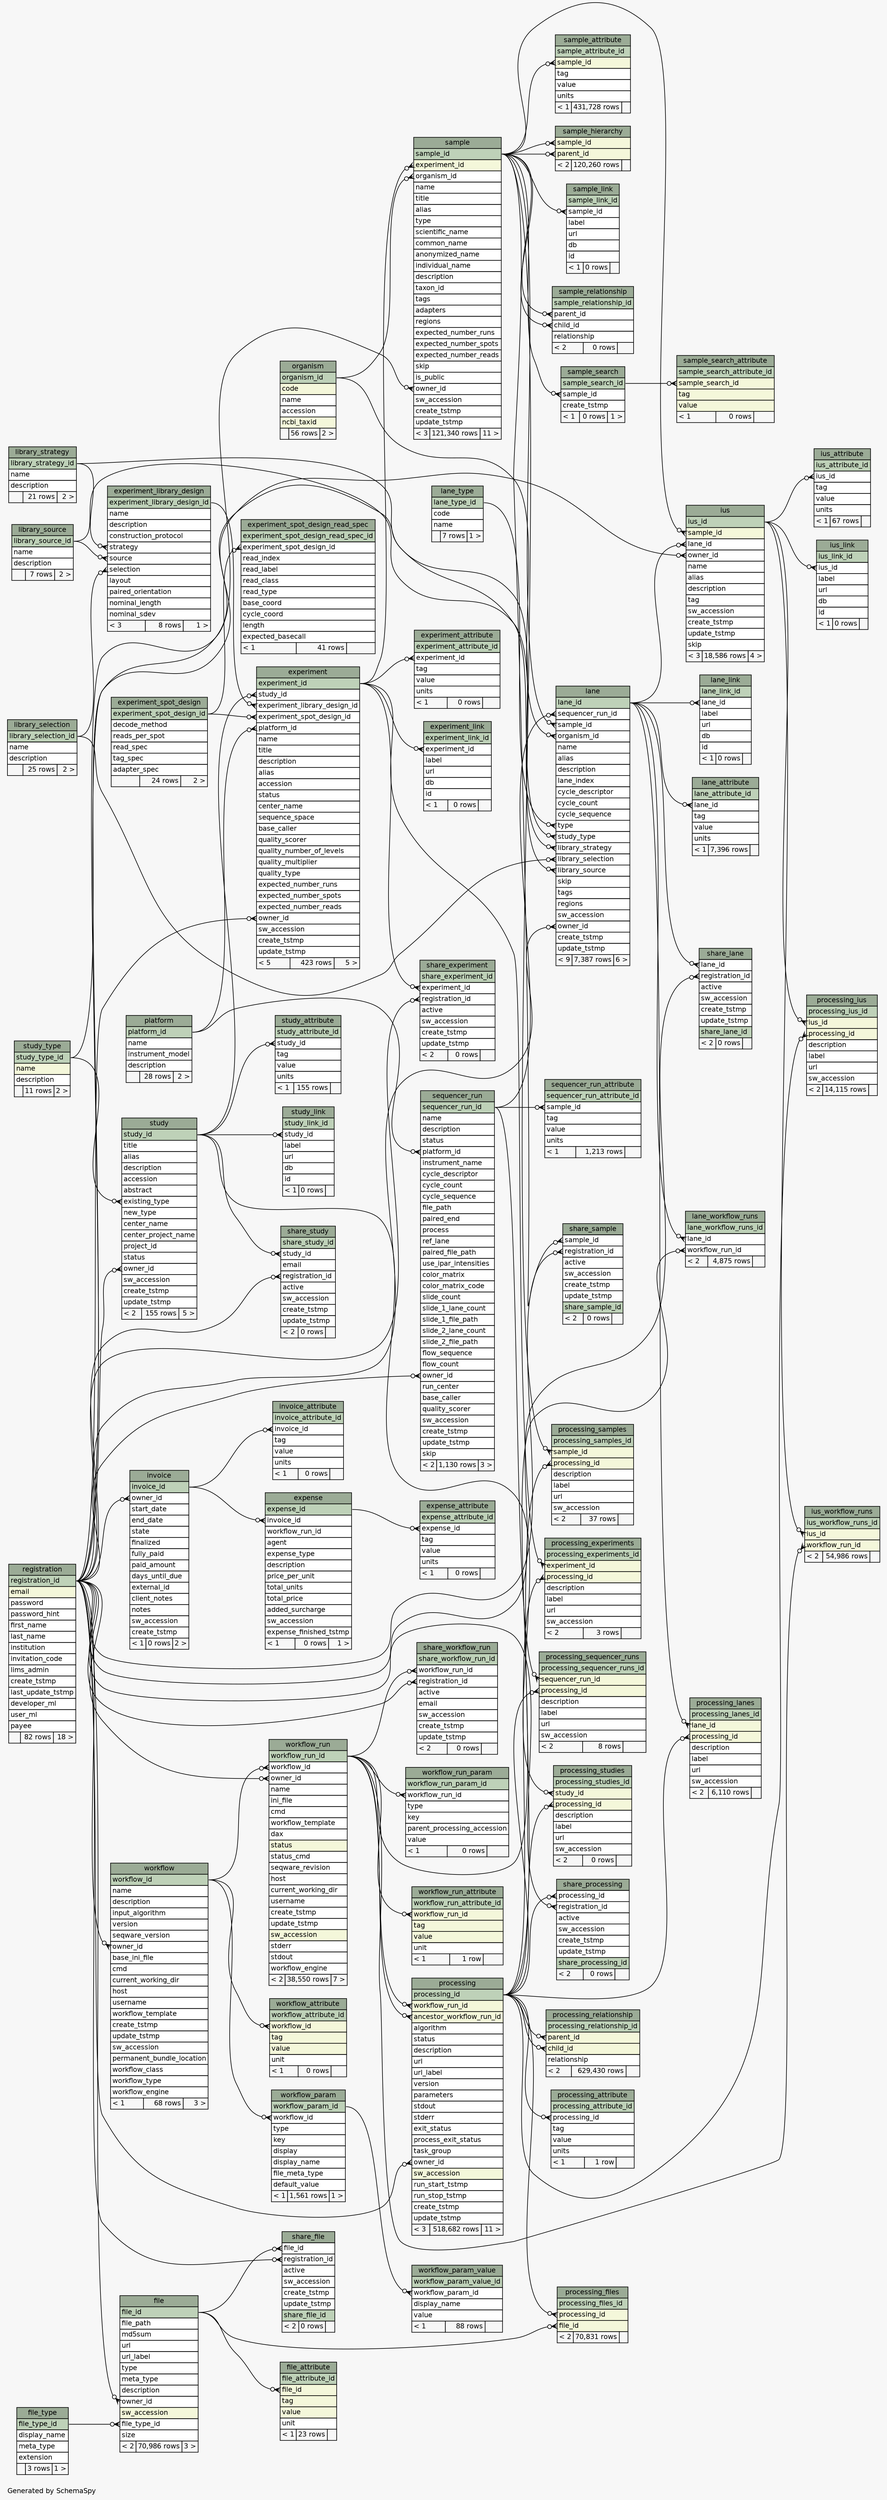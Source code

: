 // dot 2.26.3 on Linux 3.5.0-47-generic
// SchemaSpy rev 590
digraph "largeRelationshipsDiagram" {
  graph [
    rankdir="RL"
    bgcolor="#f7f7f7"
    label="\nGenerated by SchemaSpy"
    labeljust="l"
    nodesep="0.18"
    ranksep="0.46"
    fontname="Helvetica"
    fontsize="11"
  ];
  node [
    fontname="Helvetica"
    fontsize="11"
    shape="plaintext"
  ];
  edge [
    arrowsize="0.8"
  ];
  "expense" [
    label=<
    <TABLE BORDER="0" CELLBORDER="1" CELLSPACING="0" BGCOLOR="#ffffff">
      <TR><TD COLSPAN="3" BGCOLOR="#9bab96" ALIGN="CENTER">expense</TD></TR>
      <TR><TD PORT="expense_id" COLSPAN="3" BGCOLOR="#bed1b8" ALIGN="LEFT">expense_id</TD></TR>
      <TR><TD PORT="invoice_id" COLSPAN="3" ALIGN="LEFT">invoice_id</TD></TR>
      <TR><TD PORT="workflow_run_id" COLSPAN="3" ALIGN="LEFT">workflow_run_id</TD></TR>
      <TR><TD PORT="agent" COLSPAN="3" ALIGN="LEFT">agent</TD></TR>
      <TR><TD PORT="expense_type" COLSPAN="3" ALIGN="LEFT">expense_type</TD></TR>
      <TR><TD PORT="description" COLSPAN="3" ALIGN="LEFT">description</TD></TR>
      <TR><TD PORT="price_per_unit" COLSPAN="3" ALIGN="LEFT">price_per_unit</TD></TR>
      <TR><TD PORT="total_units" COLSPAN="3" ALIGN="LEFT">total_units</TD></TR>
      <TR><TD PORT="total_price" COLSPAN="3" ALIGN="LEFT">total_price</TD></TR>
      <TR><TD PORT="added_surcharge" COLSPAN="3" ALIGN="LEFT">added_surcharge</TD></TR>
      <TR><TD PORT="sw_accession" COLSPAN="3" ALIGN="LEFT">sw_accession</TD></TR>
      <TR><TD PORT="expense_finished_tstmp" COLSPAN="3" ALIGN="LEFT">expense_finished_tstmp</TD></TR>
      <TR><TD ALIGN="LEFT" BGCOLOR="#f7f7f7">&lt; 1</TD><TD ALIGN="RIGHT" BGCOLOR="#f7f7f7">0 rows</TD><TD ALIGN="RIGHT" BGCOLOR="#f7f7f7">1 &gt;</TD></TR>
    </TABLE>>
    URL="tables/expense.html"
    tooltip="expense"
  ];
  "expense_attribute" [
    label=<
    <TABLE BORDER="0" CELLBORDER="1" CELLSPACING="0" BGCOLOR="#ffffff">
      <TR><TD COLSPAN="3" BGCOLOR="#9bab96" ALIGN="CENTER">expense_attribute</TD></TR>
      <TR><TD PORT="expense_attribute_id" COLSPAN="3" BGCOLOR="#bed1b8" ALIGN="LEFT">expense_attribute_id</TD></TR>
      <TR><TD PORT="expense_id" COLSPAN="3" ALIGN="LEFT">expense_id</TD></TR>
      <TR><TD PORT="tag" COLSPAN="3" ALIGN="LEFT">tag</TD></TR>
      <TR><TD PORT="value" COLSPAN="3" ALIGN="LEFT">value</TD></TR>
      <TR><TD PORT="units" COLSPAN="3" ALIGN="LEFT">units</TD></TR>
      <TR><TD ALIGN="LEFT" BGCOLOR="#f7f7f7">&lt; 1</TD><TD ALIGN="RIGHT" BGCOLOR="#f7f7f7">0 rows</TD><TD ALIGN="RIGHT" BGCOLOR="#f7f7f7">  </TD></TR>
    </TABLE>>
    URL="tables/expense_attribute.html"
    tooltip="expense_attribute"
  ];
  "experiment" [
    label=<
    <TABLE BORDER="0" CELLBORDER="1" CELLSPACING="0" BGCOLOR="#ffffff">
      <TR><TD COLSPAN="3" BGCOLOR="#9bab96" ALIGN="CENTER">experiment</TD></TR>
      <TR><TD PORT="experiment_id" COLSPAN="3" BGCOLOR="#bed1b8" ALIGN="LEFT">experiment_id</TD></TR>
      <TR><TD PORT="study_id" COLSPAN="3" ALIGN="LEFT">study_id</TD></TR>
      <TR><TD PORT="experiment_library_design_id" COLSPAN="3" ALIGN="LEFT">experiment_library_design_id</TD></TR>
      <TR><TD PORT="experiment_spot_design_id" COLSPAN="3" ALIGN="LEFT">experiment_spot_design_id</TD></TR>
      <TR><TD PORT="platform_id" COLSPAN="3" ALIGN="LEFT">platform_id</TD></TR>
      <TR><TD PORT="name" COLSPAN="3" ALIGN="LEFT">name</TD></TR>
      <TR><TD PORT="title" COLSPAN="3" ALIGN="LEFT">title</TD></TR>
      <TR><TD PORT="description" COLSPAN="3" ALIGN="LEFT">description</TD></TR>
      <TR><TD PORT="alias" COLSPAN="3" ALIGN="LEFT">alias</TD></TR>
      <TR><TD PORT="accession" COLSPAN="3" ALIGN="LEFT">accession</TD></TR>
      <TR><TD PORT="status" COLSPAN="3" ALIGN="LEFT">status</TD></TR>
      <TR><TD PORT="center_name" COLSPAN="3" ALIGN="LEFT">center_name</TD></TR>
      <TR><TD PORT="sequence_space" COLSPAN="3" ALIGN="LEFT">sequence_space</TD></TR>
      <TR><TD PORT="base_caller" COLSPAN="3" ALIGN="LEFT">base_caller</TD></TR>
      <TR><TD PORT="quality_scorer" COLSPAN="3" ALIGN="LEFT">quality_scorer</TD></TR>
      <TR><TD PORT="quality_number_of_levels" COLSPAN="3" ALIGN="LEFT">quality_number_of_levels</TD></TR>
      <TR><TD PORT="quality_multiplier" COLSPAN="3" ALIGN="LEFT">quality_multiplier</TD></TR>
      <TR><TD PORT="quality_type" COLSPAN="3" ALIGN="LEFT">quality_type</TD></TR>
      <TR><TD PORT="expected_number_runs" COLSPAN="3" ALIGN="LEFT">expected_number_runs</TD></TR>
      <TR><TD PORT="expected_number_spots" COLSPAN="3" ALIGN="LEFT">expected_number_spots</TD></TR>
      <TR><TD PORT="expected_number_reads" COLSPAN="3" ALIGN="LEFT">expected_number_reads</TD></TR>
      <TR><TD PORT="owner_id" COLSPAN="3" ALIGN="LEFT">owner_id</TD></TR>
      <TR><TD PORT="sw_accession" COLSPAN="3" ALIGN="LEFT">sw_accession</TD></TR>
      <TR><TD PORT="create_tstmp" COLSPAN="3" ALIGN="LEFT">create_tstmp</TD></TR>
      <TR><TD PORT="update_tstmp" COLSPAN="3" ALIGN="LEFT">update_tstmp</TD></TR>
      <TR><TD ALIGN="LEFT" BGCOLOR="#f7f7f7">&lt; 5</TD><TD ALIGN="RIGHT" BGCOLOR="#f7f7f7">423 rows</TD><TD ALIGN="RIGHT" BGCOLOR="#f7f7f7">5 &gt;</TD></TR>
    </TABLE>>
    URL="tables/experiment.html"
    tooltip="experiment"
  ];
  "experiment_attribute" [
    label=<
    <TABLE BORDER="0" CELLBORDER="1" CELLSPACING="0" BGCOLOR="#ffffff">
      <TR><TD COLSPAN="3" BGCOLOR="#9bab96" ALIGN="CENTER">experiment_attribute</TD></TR>
      <TR><TD PORT="experiment_attribute_id" COLSPAN="3" BGCOLOR="#bed1b8" ALIGN="LEFT">experiment_attribute_id</TD></TR>
      <TR><TD PORT="experiment_id" COLSPAN="3" ALIGN="LEFT">experiment_id</TD></TR>
      <TR><TD PORT="tag" COLSPAN="3" ALIGN="LEFT">tag</TD></TR>
      <TR><TD PORT="value" COLSPAN="3" ALIGN="LEFT">value</TD></TR>
      <TR><TD PORT="units" COLSPAN="3" ALIGN="LEFT">units</TD></TR>
      <TR><TD ALIGN="LEFT" BGCOLOR="#f7f7f7">&lt; 1</TD><TD ALIGN="RIGHT" BGCOLOR="#f7f7f7">0 rows</TD><TD ALIGN="RIGHT" BGCOLOR="#f7f7f7">  </TD></TR>
    </TABLE>>
    URL="tables/experiment_attribute.html"
    tooltip="experiment_attribute"
  ];
  "experiment_library_design" [
    label=<
    <TABLE BORDER="0" CELLBORDER="1" CELLSPACING="0" BGCOLOR="#ffffff">
      <TR><TD COLSPAN="3" BGCOLOR="#9bab96" ALIGN="CENTER">experiment_library_design</TD></TR>
      <TR><TD PORT="experiment_library_design_id" COLSPAN="3" BGCOLOR="#bed1b8" ALIGN="LEFT">experiment_library_design_id</TD></TR>
      <TR><TD PORT="name" COLSPAN="3" ALIGN="LEFT">name</TD></TR>
      <TR><TD PORT="description" COLSPAN="3" ALIGN="LEFT">description</TD></TR>
      <TR><TD PORT="construction_protocol" COLSPAN="3" ALIGN="LEFT">construction_protocol</TD></TR>
      <TR><TD PORT="strategy" COLSPAN="3" ALIGN="LEFT">strategy</TD></TR>
      <TR><TD PORT="source" COLSPAN="3" ALIGN="LEFT">source</TD></TR>
      <TR><TD PORT="selection" COLSPAN="3" ALIGN="LEFT">selection</TD></TR>
      <TR><TD PORT="layout" COLSPAN="3" ALIGN="LEFT">layout</TD></TR>
      <TR><TD PORT="paired_orientation" COLSPAN="3" ALIGN="LEFT">paired_orientation</TD></TR>
      <TR><TD PORT="nominal_length" COLSPAN="3" ALIGN="LEFT">nominal_length</TD></TR>
      <TR><TD PORT="nominal_sdev" COLSPAN="3" ALIGN="LEFT">nominal_sdev</TD></TR>
      <TR><TD ALIGN="LEFT" BGCOLOR="#f7f7f7">&lt; 3</TD><TD ALIGN="RIGHT" BGCOLOR="#f7f7f7">8 rows</TD><TD ALIGN="RIGHT" BGCOLOR="#f7f7f7">1 &gt;</TD></TR>
    </TABLE>>
    URL="tables/experiment_library_design.html"
    tooltip="experiment_library_design"
  ];
  "experiment_link" [
    label=<
    <TABLE BORDER="0" CELLBORDER="1" CELLSPACING="0" BGCOLOR="#ffffff">
      <TR><TD COLSPAN="3" BGCOLOR="#9bab96" ALIGN="CENTER">experiment_link</TD></TR>
      <TR><TD PORT="experiment_link_id" COLSPAN="3" BGCOLOR="#bed1b8" ALIGN="LEFT">experiment_link_id</TD></TR>
      <TR><TD PORT="experiment_id" COLSPAN="3" ALIGN="LEFT">experiment_id</TD></TR>
      <TR><TD PORT="label" COLSPAN="3" ALIGN="LEFT">label</TD></TR>
      <TR><TD PORT="url" COLSPAN="3" ALIGN="LEFT">url</TD></TR>
      <TR><TD PORT="db" COLSPAN="3" ALIGN="LEFT">db</TD></TR>
      <TR><TD PORT="id" COLSPAN="3" ALIGN="LEFT">id</TD></TR>
      <TR><TD ALIGN="LEFT" BGCOLOR="#f7f7f7">&lt; 1</TD><TD ALIGN="RIGHT" BGCOLOR="#f7f7f7">0 rows</TD><TD ALIGN="RIGHT" BGCOLOR="#f7f7f7">  </TD></TR>
    </TABLE>>
    URL="tables/experiment_link.html"
    tooltip="experiment_link"
  ];
  "experiment_spot_design" [
    label=<
    <TABLE BORDER="0" CELLBORDER="1" CELLSPACING="0" BGCOLOR="#ffffff">
      <TR><TD COLSPAN="3" BGCOLOR="#9bab96" ALIGN="CENTER">experiment_spot_design</TD></TR>
      <TR><TD PORT="experiment_spot_design_id" COLSPAN="3" BGCOLOR="#bed1b8" ALIGN="LEFT">experiment_spot_design_id</TD></TR>
      <TR><TD PORT="decode_method" COLSPAN="3" ALIGN="LEFT">decode_method</TD></TR>
      <TR><TD PORT="reads_per_spot" COLSPAN="3" ALIGN="LEFT">reads_per_spot</TD></TR>
      <TR><TD PORT="read_spec" COLSPAN="3" ALIGN="LEFT">read_spec</TD></TR>
      <TR><TD PORT="tag_spec" COLSPAN="3" ALIGN="LEFT">tag_spec</TD></TR>
      <TR><TD PORT="adapter_spec" COLSPAN="3" ALIGN="LEFT">adapter_spec</TD></TR>
      <TR><TD ALIGN="LEFT" BGCOLOR="#f7f7f7">  </TD><TD ALIGN="RIGHT" BGCOLOR="#f7f7f7">24 rows</TD><TD ALIGN="RIGHT" BGCOLOR="#f7f7f7">2 &gt;</TD></TR>
    </TABLE>>
    URL="tables/experiment_spot_design.html"
    tooltip="experiment_spot_design"
  ];
  "experiment_spot_design_read_spec" [
    label=<
    <TABLE BORDER="0" CELLBORDER="1" CELLSPACING="0" BGCOLOR="#ffffff">
      <TR><TD COLSPAN="3" BGCOLOR="#9bab96" ALIGN="CENTER">experiment_spot_design_read_spec</TD></TR>
      <TR><TD PORT="experiment_spot_design_read_spec_id" COLSPAN="3" BGCOLOR="#bed1b8" ALIGN="LEFT">experiment_spot_design_read_spec_id</TD></TR>
      <TR><TD PORT="experiment_spot_design_id" COLSPAN="3" ALIGN="LEFT">experiment_spot_design_id</TD></TR>
      <TR><TD PORT="read_index" COLSPAN="3" ALIGN="LEFT">read_index</TD></TR>
      <TR><TD PORT="read_label" COLSPAN="3" ALIGN="LEFT">read_label</TD></TR>
      <TR><TD PORT="read_class" COLSPAN="3" ALIGN="LEFT">read_class</TD></TR>
      <TR><TD PORT="read_type" COLSPAN="3" ALIGN="LEFT">read_type</TD></TR>
      <TR><TD PORT="base_coord" COLSPAN="3" ALIGN="LEFT">base_coord</TD></TR>
      <TR><TD PORT="cycle_coord" COLSPAN="3" ALIGN="LEFT">cycle_coord</TD></TR>
      <TR><TD PORT="length" COLSPAN="3" ALIGN="LEFT">length</TD></TR>
      <TR><TD PORT="expected_basecall" COLSPAN="3" ALIGN="LEFT">expected_basecall</TD></TR>
      <TR><TD ALIGN="LEFT" BGCOLOR="#f7f7f7">&lt; 1</TD><TD ALIGN="RIGHT" BGCOLOR="#f7f7f7">41 rows</TD><TD ALIGN="RIGHT" BGCOLOR="#f7f7f7">  </TD></TR>
    </TABLE>>
    URL="tables/experiment_spot_design_read_spec.html"
    tooltip="experiment_spot_design_read_spec"
  ];
  "file" [
    label=<
    <TABLE BORDER="0" CELLBORDER="1" CELLSPACING="0" BGCOLOR="#ffffff">
      <TR><TD COLSPAN="3" BGCOLOR="#9bab96" ALIGN="CENTER">file</TD></TR>
      <TR><TD PORT="file_id" COLSPAN="3" BGCOLOR="#bed1b8" ALIGN="LEFT">file_id</TD></TR>
      <TR><TD PORT="file_path" COLSPAN="3" ALIGN="LEFT">file_path</TD></TR>
      <TR><TD PORT="md5sum" COLSPAN="3" ALIGN="LEFT">md5sum</TD></TR>
      <TR><TD PORT="url" COLSPAN="3" ALIGN="LEFT">url</TD></TR>
      <TR><TD PORT="url_label" COLSPAN="3" ALIGN="LEFT">url_label</TD></TR>
      <TR><TD PORT="type" COLSPAN="3" ALIGN="LEFT">type</TD></TR>
      <TR><TD PORT="meta_type" COLSPAN="3" ALIGN="LEFT">meta_type</TD></TR>
      <TR><TD PORT="description" COLSPAN="3" ALIGN="LEFT">description</TD></TR>
      <TR><TD PORT="owner_id" COLSPAN="3" ALIGN="LEFT">owner_id</TD></TR>
      <TR><TD PORT="sw_accession" COLSPAN="3" BGCOLOR="#f4f7da" ALIGN="LEFT">sw_accession</TD></TR>
      <TR><TD PORT="file_type_id" COLSPAN="3" ALIGN="LEFT">file_type_id</TD></TR>
      <TR><TD PORT="size" COLSPAN="3" ALIGN="LEFT">size</TD></TR>
      <TR><TD ALIGN="LEFT" BGCOLOR="#f7f7f7">&lt; 2</TD><TD ALIGN="RIGHT" BGCOLOR="#f7f7f7">70,986 rows</TD><TD ALIGN="RIGHT" BGCOLOR="#f7f7f7">3 &gt;</TD></TR>
    </TABLE>>
    URL="tables/file.html"
    tooltip="file"
  ];
  "file_attribute" [
    label=<
    <TABLE BORDER="0" CELLBORDER="1" CELLSPACING="0" BGCOLOR="#ffffff">
      <TR><TD COLSPAN="3" BGCOLOR="#9bab96" ALIGN="CENTER">file_attribute</TD></TR>
      <TR><TD PORT="file_attribute_id" COLSPAN="3" BGCOLOR="#bed1b8" ALIGN="LEFT">file_attribute_id</TD></TR>
      <TR><TD PORT="file_id" COLSPAN="3" BGCOLOR="#f4f7da" ALIGN="LEFT">file_id</TD></TR>
      <TR><TD PORT="tag" COLSPAN="3" BGCOLOR="#f4f7da" ALIGN="LEFT">tag</TD></TR>
      <TR><TD PORT="value" COLSPAN="3" BGCOLOR="#f4f7da" ALIGN="LEFT">value</TD></TR>
      <TR><TD PORT="unit" COLSPAN="3" ALIGN="LEFT">unit</TD></TR>
      <TR><TD ALIGN="LEFT" BGCOLOR="#f7f7f7">&lt; 1</TD><TD ALIGN="RIGHT" BGCOLOR="#f7f7f7">23 rows</TD><TD ALIGN="RIGHT" BGCOLOR="#f7f7f7">  </TD></TR>
    </TABLE>>
    URL="tables/file_attribute.html"
    tooltip="file_attribute"
  ];
  "file_type" [
    label=<
    <TABLE BORDER="0" CELLBORDER="1" CELLSPACING="0" BGCOLOR="#ffffff">
      <TR><TD COLSPAN="3" BGCOLOR="#9bab96" ALIGN="CENTER">file_type</TD></TR>
      <TR><TD PORT="file_type_id" COLSPAN="3" BGCOLOR="#bed1b8" ALIGN="LEFT">file_type_id</TD></TR>
      <TR><TD PORT="display_name" COLSPAN="3" ALIGN="LEFT">display_name</TD></TR>
      <TR><TD PORT="meta_type" COLSPAN="3" ALIGN="LEFT">meta_type</TD></TR>
      <TR><TD PORT="extension" COLSPAN="3" ALIGN="LEFT">extension</TD></TR>
      <TR><TD ALIGN="LEFT" BGCOLOR="#f7f7f7">  </TD><TD ALIGN="RIGHT" BGCOLOR="#f7f7f7">3 rows</TD><TD ALIGN="RIGHT" BGCOLOR="#f7f7f7">1 &gt;</TD></TR>
    </TABLE>>
    URL="tables/file_type.html"
    tooltip="file_type"
  ];
  "invoice" [
    label=<
    <TABLE BORDER="0" CELLBORDER="1" CELLSPACING="0" BGCOLOR="#ffffff">
      <TR><TD COLSPAN="3" BGCOLOR="#9bab96" ALIGN="CENTER">invoice</TD></TR>
      <TR><TD PORT="invoice_id" COLSPAN="3" BGCOLOR="#bed1b8" ALIGN="LEFT">invoice_id</TD></TR>
      <TR><TD PORT="owner_id" COLSPAN="3" ALIGN="LEFT">owner_id</TD></TR>
      <TR><TD PORT="start_date" COLSPAN="3" ALIGN="LEFT">start_date</TD></TR>
      <TR><TD PORT="end_date" COLSPAN="3" ALIGN="LEFT">end_date</TD></TR>
      <TR><TD PORT="state" COLSPAN="3" ALIGN="LEFT">state</TD></TR>
      <TR><TD PORT="finalized" COLSPAN="3" ALIGN="LEFT">finalized</TD></TR>
      <TR><TD PORT="fully_paid" COLSPAN="3" ALIGN="LEFT">fully_paid</TD></TR>
      <TR><TD PORT="paid_amount" COLSPAN="3" ALIGN="LEFT">paid_amount</TD></TR>
      <TR><TD PORT="days_until_due" COLSPAN="3" ALIGN="LEFT">days_until_due</TD></TR>
      <TR><TD PORT="external_id" COLSPAN="3" ALIGN="LEFT">external_id</TD></TR>
      <TR><TD PORT="client_notes" COLSPAN="3" ALIGN="LEFT">client_notes</TD></TR>
      <TR><TD PORT="notes" COLSPAN="3" ALIGN="LEFT">notes</TD></TR>
      <TR><TD PORT="sw_accession" COLSPAN="3" ALIGN="LEFT">sw_accession</TD></TR>
      <TR><TD PORT="create_tstmp" COLSPAN="3" ALIGN="LEFT">create_tstmp</TD></TR>
      <TR><TD ALIGN="LEFT" BGCOLOR="#f7f7f7">&lt; 1</TD><TD ALIGN="RIGHT" BGCOLOR="#f7f7f7">0 rows</TD><TD ALIGN="RIGHT" BGCOLOR="#f7f7f7">2 &gt;</TD></TR>
    </TABLE>>
    URL="tables/invoice.html"
    tooltip="invoice"
  ];
  "invoice_attribute" [
    label=<
    <TABLE BORDER="0" CELLBORDER="1" CELLSPACING="0" BGCOLOR="#ffffff">
      <TR><TD COLSPAN="3" BGCOLOR="#9bab96" ALIGN="CENTER">invoice_attribute</TD></TR>
      <TR><TD PORT="invoice_attribute_id" COLSPAN="3" BGCOLOR="#bed1b8" ALIGN="LEFT">invoice_attribute_id</TD></TR>
      <TR><TD PORT="invoice_id" COLSPAN="3" ALIGN="LEFT">invoice_id</TD></TR>
      <TR><TD PORT="tag" COLSPAN="3" ALIGN="LEFT">tag</TD></TR>
      <TR><TD PORT="value" COLSPAN="3" ALIGN="LEFT">value</TD></TR>
      <TR><TD PORT="units" COLSPAN="3" ALIGN="LEFT">units</TD></TR>
      <TR><TD ALIGN="LEFT" BGCOLOR="#f7f7f7">&lt; 1</TD><TD ALIGN="RIGHT" BGCOLOR="#f7f7f7">0 rows</TD><TD ALIGN="RIGHT" BGCOLOR="#f7f7f7">  </TD></TR>
    </TABLE>>
    URL="tables/invoice_attribute.html"
    tooltip="invoice_attribute"
  ];
  "ius" [
    label=<
    <TABLE BORDER="0" CELLBORDER="1" CELLSPACING="0" BGCOLOR="#ffffff">
      <TR><TD COLSPAN="3" BGCOLOR="#9bab96" ALIGN="CENTER">ius</TD></TR>
      <TR><TD PORT="ius_id" COLSPAN="3" BGCOLOR="#bed1b8" ALIGN="LEFT">ius_id</TD></TR>
      <TR><TD PORT="sample_id" COLSPAN="3" BGCOLOR="#f4f7da" ALIGN="LEFT">sample_id</TD></TR>
      <TR><TD PORT="lane_id" COLSPAN="3" ALIGN="LEFT">lane_id</TD></TR>
      <TR><TD PORT="owner_id" COLSPAN="3" ALIGN="LEFT">owner_id</TD></TR>
      <TR><TD PORT="name" COLSPAN="3" ALIGN="LEFT">name</TD></TR>
      <TR><TD PORT="alias" COLSPAN="3" ALIGN="LEFT">alias</TD></TR>
      <TR><TD PORT="description" COLSPAN="3" ALIGN="LEFT">description</TD></TR>
      <TR><TD PORT="tag" COLSPAN="3" ALIGN="LEFT">tag</TD></TR>
      <TR><TD PORT="sw_accession" COLSPAN="3" ALIGN="LEFT">sw_accession</TD></TR>
      <TR><TD PORT="create_tstmp" COLSPAN="3" ALIGN="LEFT">create_tstmp</TD></TR>
      <TR><TD PORT="update_tstmp" COLSPAN="3" ALIGN="LEFT">update_tstmp</TD></TR>
      <TR><TD PORT="skip" COLSPAN="3" ALIGN="LEFT">skip</TD></TR>
      <TR><TD ALIGN="LEFT" BGCOLOR="#f7f7f7">&lt; 3</TD><TD ALIGN="RIGHT" BGCOLOR="#f7f7f7">18,586 rows</TD><TD ALIGN="RIGHT" BGCOLOR="#f7f7f7">4 &gt;</TD></TR>
    </TABLE>>
    URL="tables/ius.html"
    tooltip="ius"
  ];
  "ius_attribute" [
    label=<
    <TABLE BORDER="0" CELLBORDER="1" CELLSPACING="0" BGCOLOR="#ffffff">
      <TR><TD COLSPAN="3" BGCOLOR="#9bab96" ALIGN="CENTER">ius_attribute</TD></TR>
      <TR><TD PORT="ius_attribute_id" COLSPAN="3" BGCOLOR="#bed1b8" ALIGN="LEFT">ius_attribute_id</TD></TR>
      <TR><TD PORT="ius_id" COLSPAN="3" ALIGN="LEFT">ius_id</TD></TR>
      <TR><TD PORT="tag" COLSPAN="3" ALIGN="LEFT">tag</TD></TR>
      <TR><TD PORT="value" COLSPAN="3" ALIGN="LEFT">value</TD></TR>
      <TR><TD PORT="units" COLSPAN="3" ALIGN="LEFT">units</TD></TR>
      <TR><TD ALIGN="LEFT" BGCOLOR="#f7f7f7">&lt; 1</TD><TD ALIGN="RIGHT" BGCOLOR="#f7f7f7">67 rows</TD><TD ALIGN="RIGHT" BGCOLOR="#f7f7f7">  </TD></TR>
    </TABLE>>
    URL="tables/ius_attribute.html"
    tooltip="ius_attribute"
  ];
  "ius_link" [
    label=<
    <TABLE BORDER="0" CELLBORDER="1" CELLSPACING="0" BGCOLOR="#ffffff">
      <TR><TD COLSPAN="3" BGCOLOR="#9bab96" ALIGN="CENTER">ius_link</TD></TR>
      <TR><TD PORT="ius_link_id" COLSPAN="3" BGCOLOR="#bed1b8" ALIGN="LEFT">ius_link_id</TD></TR>
      <TR><TD PORT="ius_id" COLSPAN="3" ALIGN="LEFT">ius_id</TD></TR>
      <TR><TD PORT="label" COLSPAN="3" ALIGN="LEFT">label</TD></TR>
      <TR><TD PORT="url" COLSPAN="3" ALIGN="LEFT">url</TD></TR>
      <TR><TD PORT="db" COLSPAN="3" ALIGN="LEFT">db</TD></TR>
      <TR><TD PORT="id" COLSPAN="3" ALIGN="LEFT">id</TD></TR>
      <TR><TD ALIGN="LEFT" BGCOLOR="#f7f7f7">&lt; 1</TD><TD ALIGN="RIGHT" BGCOLOR="#f7f7f7">0 rows</TD><TD ALIGN="RIGHT" BGCOLOR="#f7f7f7">  </TD></TR>
    </TABLE>>
    URL="tables/ius_link.html"
    tooltip="ius_link"
  ];
  "ius_workflow_runs" [
    label=<
    <TABLE BORDER="0" CELLBORDER="1" CELLSPACING="0" BGCOLOR="#ffffff">
      <TR><TD COLSPAN="3" BGCOLOR="#9bab96" ALIGN="CENTER">ius_workflow_runs</TD></TR>
      <TR><TD PORT="ius_workflow_runs_id" COLSPAN="3" BGCOLOR="#bed1b8" ALIGN="LEFT">ius_workflow_runs_id</TD></TR>
      <TR><TD PORT="ius_id" COLSPAN="3" BGCOLOR="#f4f7da" ALIGN="LEFT">ius_id</TD></TR>
      <TR><TD PORT="workflow_run_id" COLSPAN="3" BGCOLOR="#f4f7da" ALIGN="LEFT">workflow_run_id</TD></TR>
      <TR><TD ALIGN="LEFT" BGCOLOR="#f7f7f7">&lt; 2</TD><TD ALIGN="RIGHT" BGCOLOR="#f7f7f7">54,986 rows</TD><TD ALIGN="RIGHT" BGCOLOR="#f7f7f7">  </TD></TR>
    </TABLE>>
    URL="tables/ius_workflow_runs.html"
    tooltip="ius_workflow_runs"
  ];
  "lane" [
    label=<
    <TABLE BORDER="0" CELLBORDER="1" CELLSPACING="0" BGCOLOR="#ffffff">
      <TR><TD COLSPAN="3" BGCOLOR="#9bab96" ALIGN="CENTER">lane</TD></TR>
      <TR><TD PORT="lane_id" COLSPAN="3" BGCOLOR="#bed1b8" ALIGN="LEFT">lane_id</TD></TR>
      <TR><TD PORT="sequencer_run_id" COLSPAN="3" ALIGN="LEFT">sequencer_run_id</TD></TR>
      <TR><TD PORT="sample_id" COLSPAN="3" ALIGN="LEFT">sample_id</TD></TR>
      <TR><TD PORT="organism_id" COLSPAN="3" ALIGN="LEFT">organism_id</TD></TR>
      <TR><TD PORT="name" COLSPAN="3" ALIGN="LEFT">name</TD></TR>
      <TR><TD PORT="alias" COLSPAN="3" ALIGN="LEFT">alias</TD></TR>
      <TR><TD PORT="description" COLSPAN="3" ALIGN="LEFT">description</TD></TR>
      <TR><TD PORT="lane_index" COLSPAN="3" ALIGN="LEFT">lane_index</TD></TR>
      <TR><TD PORT="cycle_descriptor" COLSPAN="3" ALIGN="LEFT">cycle_descriptor</TD></TR>
      <TR><TD PORT="cycle_count" COLSPAN="3" ALIGN="LEFT">cycle_count</TD></TR>
      <TR><TD PORT="cycle_sequence" COLSPAN="3" ALIGN="LEFT">cycle_sequence</TD></TR>
      <TR><TD PORT="type" COLSPAN="3" ALIGN="LEFT">type</TD></TR>
      <TR><TD PORT="study_type" COLSPAN="3" ALIGN="LEFT">study_type</TD></TR>
      <TR><TD PORT="library_strategy" COLSPAN="3" ALIGN="LEFT">library_strategy</TD></TR>
      <TR><TD PORT="library_selection" COLSPAN="3" ALIGN="LEFT">library_selection</TD></TR>
      <TR><TD PORT="library_source" COLSPAN="3" ALIGN="LEFT">library_source</TD></TR>
      <TR><TD PORT="skip" COLSPAN="3" ALIGN="LEFT">skip</TD></TR>
      <TR><TD PORT="tags" COLSPAN="3" ALIGN="LEFT">tags</TD></TR>
      <TR><TD PORT="regions" COLSPAN="3" ALIGN="LEFT">regions</TD></TR>
      <TR><TD PORT="sw_accession" COLSPAN="3" ALIGN="LEFT">sw_accession</TD></TR>
      <TR><TD PORT="owner_id" COLSPAN="3" ALIGN="LEFT">owner_id</TD></TR>
      <TR><TD PORT="create_tstmp" COLSPAN="3" ALIGN="LEFT">create_tstmp</TD></TR>
      <TR><TD PORT="update_tstmp" COLSPAN="3" ALIGN="LEFT">update_tstmp</TD></TR>
      <TR><TD ALIGN="LEFT" BGCOLOR="#f7f7f7">&lt; 9</TD><TD ALIGN="RIGHT" BGCOLOR="#f7f7f7">7,387 rows</TD><TD ALIGN="RIGHT" BGCOLOR="#f7f7f7">6 &gt;</TD></TR>
    </TABLE>>
    URL="tables/lane.html"
    tooltip="lane"
  ];
  "lane_attribute" [
    label=<
    <TABLE BORDER="0" CELLBORDER="1" CELLSPACING="0" BGCOLOR="#ffffff">
      <TR><TD COLSPAN="3" BGCOLOR="#9bab96" ALIGN="CENTER">lane_attribute</TD></TR>
      <TR><TD PORT="lane_attribute_id" COLSPAN="3" BGCOLOR="#bed1b8" ALIGN="LEFT">lane_attribute_id</TD></TR>
      <TR><TD PORT="lane_id" COLSPAN="3" ALIGN="LEFT">lane_id</TD></TR>
      <TR><TD PORT="tag" COLSPAN="3" ALIGN="LEFT">tag</TD></TR>
      <TR><TD PORT="value" COLSPAN="3" ALIGN="LEFT">value</TD></TR>
      <TR><TD PORT="units" COLSPAN="3" ALIGN="LEFT">units</TD></TR>
      <TR><TD ALIGN="LEFT" BGCOLOR="#f7f7f7">&lt; 1</TD><TD ALIGN="RIGHT" BGCOLOR="#f7f7f7">7,396 rows</TD><TD ALIGN="RIGHT" BGCOLOR="#f7f7f7">  </TD></TR>
    </TABLE>>
    URL="tables/lane_attribute.html"
    tooltip="lane_attribute"
  ];
  "lane_link" [
    label=<
    <TABLE BORDER="0" CELLBORDER="1" CELLSPACING="0" BGCOLOR="#ffffff">
      <TR><TD COLSPAN="3" BGCOLOR="#9bab96" ALIGN="CENTER">lane_link</TD></TR>
      <TR><TD PORT="lane_link_id" COLSPAN="3" BGCOLOR="#bed1b8" ALIGN="LEFT">lane_link_id</TD></TR>
      <TR><TD PORT="lane_id" COLSPAN="3" ALIGN="LEFT">lane_id</TD></TR>
      <TR><TD PORT="label" COLSPAN="3" ALIGN="LEFT">label</TD></TR>
      <TR><TD PORT="url" COLSPAN="3" ALIGN="LEFT">url</TD></TR>
      <TR><TD PORT="db" COLSPAN="3" ALIGN="LEFT">db</TD></TR>
      <TR><TD PORT="id" COLSPAN="3" ALIGN="LEFT">id</TD></TR>
      <TR><TD ALIGN="LEFT" BGCOLOR="#f7f7f7">&lt; 1</TD><TD ALIGN="RIGHT" BGCOLOR="#f7f7f7">0 rows</TD><TD ALIGN="RIGHT" BGCOLOR="#f7f7f7">  </TD></TR>
    </TABLE>>
    URL="tables/lane_link.html"
    tooltip="lane_link"
  ];
  "lane_type" [
    label=<
    <TABLE BORDER="0" CELLBORDER="1" CELLSPACING="0" BGCOLOR="#ffffff">
      <TR><TD COLSPAN="3" BGCOLOR="#9bab96" ALIGN="CENTER">lane_type</TD></TR>
      <TR><TD PORT="lane_type_id" COLSPAN="3" BGCOLOR="#bed1b8" ALIGN="LEFT">lane_type_id</TD></TR>
      <TR><TD PORT="code" COLSPAN="3" ALIGN="LEFT">code</TD></TR>
      <TR><TD PORT="name" COLSPAN="3" ALIGN="LEFT">name</TD></TR>
      <TR><TD ALIGN="LEFT" BGCOLOR="#f7f7f7">  </TD><TD ALIGN="RIGHT" BGCOLOR="#f7f7f7">7 rows</TD><TD ALIGN="RIGHT" BGCOLOR="#f7f7f7">1 &gt;</TD></TR>
    </TABLE>>
    URL="tables/lane_type.html"
    tooltip="lane_type"
  ];
  "lane_workflow_runs" [
    label=<
    <TABLE BORDER="0" CELLBORDER="1" CELLSPACING="0" BGCOLOR="#ffffff">
      <TR><TD COLSPAN="3" BGCOLOR="#9bab96" ALIGN="CENTER">lane_workflow_runs</TD></TR>
      <TR><TD PORT="lane_workflow_runs_id" COLSPAN="3" BGCOLOR="#bed1b8" ALIGN="LEFT">lane_workflow_runs_id</TD></TR>
      <TR><TD PORT="lane_id" COLSPAN="3" ALIGN="LEFT">lane_id</TD></TR>
      <TR><TD PORT="workflow_run_id" COLSPAN="3" ALIGN="LEFT">workflow_run_id</TD></TR>
      <TR><TD ALIGN="LEFT" BGCOLOR="#f7f7f7">&lt; 2</TD><TD ALIGN="RIGHT" BGCOLOR="#f7f7f7">4,875 rows</TD><TD ALIGN="RIGHT" BGCOLOR="#f7f7f7">  </TD></TR>
    </TABLE>>
    URL="tables/lane_workflow_runs.html"
    tooltip="lane_workflow_runs"
  ];
  "library_selection" [
    label=<
    <TABLE BORDER="0" CELLBORDER="1" CELLSPACING="0" BGCOLOR="#ffffff">
      <TR><TD COLSPAN="3" BGCOLOR="#9bab96" ALIGN="CENTER">library_selection</TD></TR>
      <TR><TD PORT="library_selection_id" COLSPAN="3" BGCOLOR="#bed1b8" ALIGN="LEFT">library_selection_id</TD></TR>
      <TR><TD PORT="name" COLSPAN="3" ALIGN="LEFT">name</TD></TR>
      <TR><TD PORT="description" COLSPAN="3" ALIGN="LEFT">description</TD></TR>
      <TR><TD ALIGN="LEFT" BGCOLOR="#f7f7f7">  </TD><TD ALIGN="RIGHT" BGCOLOR="#f7f7f7">25 rows</TD><TD ALIGN="RIGHT" BGCOLOR="#f7f7f7">2 &gt;</TD></TR>
    </TABLE>>
    URL="tables/library_selection.html"
    tooltip="library_selection"
  ];
  "library_source" [
    label=<
    <TABLE BORDER="0" CELLBORDER="1" CELLSPACING="0" BGCOLOR="#ffffff">
      <TR><TD COLSPAN="3" BGCOLOR="#9bab96" ALIGN="CENTER">library_source</TD></TR>
      <TR><TD PORT="library_source_id" COLSPAN="3" BGCOLOR="#bed1b8" ALIGN="LEFT">library_source_id</TD></TR>
      <TR><TD PORT="name" COLSPAN="3" ALIGN="LEFT">name</TD></TR>
      <TR><TD PORT="description" COLSPAN="3" ALIGN="LEFT">description</TD></TR>
      <TR><TD ALIGN="LEFT" BGCOLOR="#f7f7f7">  </TD><TD ALIGN="RIGHT" BGCOLOR="#f7f7f7">7 rows</TD><TD ALIGN="RIGHT" BGCOLOR="#f7f7f7">2 &gt;</TD></TR>
    </TABLE>>
    URL="tables/library_source.html"
    tooltip="library_source"
  ];
  "library_strategy" [
    label=<
    <TABLE BORDER="0" CELLBORDER="1" CELLSPACING="0" BGCOLOR="#ffffff">
      <TR><TD COLSPAN="3" BGCOLOR="#9bab96" ALIGN="CENTER">library_strategy</TD></TR>
      <TR><TD PORT="library_strategy_id" COLSPAN="3" BGCOLOR="#bed1b8" ALIGN="LEFT">library_strategy_id</TD></TR>
      <TR><TD PORT="name" COLSPAN="3" ALIGN="LEFT">name</TD></TR>
      <TR><TD PORT="description" COLSPAN="3" ALIGN="LEFT">description</TD></TR>
      <TR><TD ALIGN="LEFT" BGCOLOR="#f7f7f7">  </TD><TD ALIGN="RIGHT" BGCOLOR="#f7f7f7">21 rows</TD><TD ALIGN="RIGHT" BGCOLOR="#f7f7f7">2 &gt;</TD></TR>
    </TABLE>>
    URL="tables/library_strategy.html"
    tooltip="library_strategy"
  ];
  "organism" [
    label=<
    <TABLE BORDER="0" CELLBORDER="1" CELLSPACING="0" BGCOLOR="#ffffff">
      <TR><TD COLSPAN="3" BGCOLOR="#9bab96" ALIGN="CENTER">organism</TD></TR>
      <TR><TD PORT="organism_id" COLSPAN="3" BGCOLOR="#bed1b8" ALIGN="LEFT">organism_id</TD></TR>
      <TR><TD PORT="code" COLSPAN="3" BGCOLOR="#f4f7da" ALIGN="LEFT">code</TD></TR>
      <TR><TD PORT="name" COLSPAN="3" ALIGN="LEFT">name</TD></TR>
      <TR><TD PORT="accession" COLSPAN="3" ALIGN="LEFT">accession</TD></TR>
      <TR><TD PORT="ncbi_taxid" COLSPAN="3" BGCOLOR="#f4f7da" ALIGN="LEFT">ncbi_taxid</TD></TR>
      <TR><TD ALIGN="LEFT" BGCOLOR="#f7f7f7">  </TD><TD ALIGN="RIGHT" BGCOLOR="#f7f7f7">56 rows</TD><TD ALIGN="RIGHT" BGCOLOR="#f7f7f7">2 &gt;</TD></TR>
    </TABLE>>
    URL="tables/organism.html"
    tooltip="organism"
  ];
  "platform" [
    label=<
    <TABLE BORDER="0" CELLBORDER="1" CELLSPACING="0" BGCOLOR="#ffffff">
      <TR><TD COLSPAN="3" BGCOLOR="#9bab96" ALIGN="CENTER">platform</TD></TR>
      <TR><TD PORT="platform_id" COLSPAN="3" BGCOLOR="#bed1b8" ALIGN="LEFT">platform_id</TD></TR>
      <TR><TD PORT="name" COLSPAN="3" ALIGN="LEFT">name</TD></TR>
      <TR><TD PORT="instrument_model" COLSPAN="3" ALIGN="LEFT">instrument_model</TD></TR>
      <TR><TD PORT="description" COLSPAN="3" ALIGN="LEFT">description</TD></TR>
      <TR><TD ALIGN="LEFT" BGCOLOR="#f7f7f7">  </TD><TD ALIGN="RIGHT" BGCOLOR="#f7f7f7">28 rows</TD><TD ALIGN="RIGHT" BGCOLOR="#f7f7f7">2 &gt;</TD></TR>
    </TABLE>>
    URL="tables/platform.html"
    tooltip="platform"
  ];
  "processing" [
    label=<
    <TABLE BORDER="0" CELLBORDER="1" CELLSPACING="0" BGCOLOR="#ffffff">
      <TR><TD COLSPAN="3" BGCOLOR="#9bab96" ALIGN="CENTER">processing</TD></TR>
      <TR><TD PORT="processing_id" COLSPAN="3" BGCOLOR="#bed1b8" ALIGN="LEFT">processing_id</TD></TR>
      <TR><TD PORT="workflow_run_id" COLSPAN="3" BGCOLOR="#f4f7da" ALIGN="LEFT">workflow_run_id</TD></TR>
      <TR><TD PORT="ancestor_workflow_run_id" COLSPAN="3" BGCOLOR="#f4f7da" ALIGN="LEFT">ancestor_workflow_run_id</TD></TR>
      <TR><TD PORT="algorithm" COLSPAN="3" ALIGN="LEFT">algorithm</TD></TR>
      <TR><TD PORT="status" COLSPAN="3" ALIGN="LEFT">status</TD></TR>
      <TR><TD PORT="description" COLSPAN="3" ALIGN="LEFT">description</TD></TR>
      <TR><TD PORT="url" COLSPAN="3" ALIGN="LEFT">url</TD></TR>
      <TR><TD PORT="url_label" COLSPAN="3" ALIGN="LEFT">url_label</TD></TR>
      <TR><TD PORT="version" COLSPAN="3" ALIGN="LEFT">version</TD></TR>
      <TR><TD PORT="parameters" COLSPAN="3" ALIGN="LEFT">parameters</TD></TR>
      <TR><TD PORT="stdout" COLSPAN="3" ALIGN="LEFT">stdout</TD></TR>
      <TR><TD PORT="stderr" COLSPAN="3" ALIGN="LEFT">stderr</TD></TR>
      <TR><TD PORT="exit_status" COLSPAN="3" ALIGN="LEFT">exit_status</TD></TR>
      <TR><TD PORT="process_exit_status" COLSPAN="3" ALIGN="LEFT">process_exit_status</TD></TR>
      <TR><TD PORT="task_group" COLSPAN="3" ALIGN="LEFT">task_group</TD></TR>
      <TR><TD PORT="owner_id" COLSPAN="3" ALIGN="LEFT">owner_id</TD></TR>
      <TR><TD PORT="sw_accession" COLSPAN="3" BGCOLOR="#f4f7da" ALIGN="LEFT">sw_accession</TD></TR>
      <TR><TD PORT="run_start_tstmp" COLSPAN="3" ALIGN="LEFT">run_start_tstmp</TD></TR>
      <TR><TD PORT="run_stop_tstmp" COLSPAN="3" ALIGN="LEFT">run_stop_tstmp</TD></TR>
      <TR><TD PORT="create_tstmp" COLSPAN="3" ALIGN="LEFT">create_tstmp</TD></TR>
      <TR><TD PORT="update_tstmp" COLSPAN="3" ALIGN="LEFT">update_tstmp</TD></TR>
      <TR><TD ALIGN="LEFT" BGCOLOR="#f7f7f7">&lt; 3</TD><TD ALIGN="RIGHT" BGCOLOR="#f7f7f7">518,682 rows</TD><TD ALIGN="RIGHT" BGCOLOR="#f7f7f7">11 &gt;</TD></TR>
    </TABLE>>
    URL="tables/processing.html"
    tooltip="processing"
  ];
  "processing_attribute" [
    label=<
    <TABLE BORDER="0" CELLBORDER="1" CELLSPACING="0" BGCOLOR="#ffffff">
      <TR><TD COLSPAN="3" BGCOLOR="#9bab96" ALIGN="CENTER">processing_attribute</TD></TR>
      <TR><TD PORT="processing_attribute_id" COLSPAN="3" BGCOLOR="#bed1b8" ALIGN="LEFT">processing_attribute_id</TD></TR>
      <TR><TD PORT="processing_id" COLSPAN="3" ALIGN="LEFT">processing_id</TD></TR>
      <TR><TD PORT="tag" COLSPAN="3" ALIGN="LEFT">tag</TD></TR>
      <TR><TD PORT="value" COLSPAN="3" ALIGN="LEFT">value</TD></TR>
      <TR><TD PORT="units" COLSPAN="3" ALIGN="LEFT">units</TD></TR>
      <TR><TD ALIGN="LEFT" BGCOLOR="#f7f7f7">&lt; 1</TD><TD ALIGN="RIGHT" BGCOLOR="#f7f7f7">1 row</TD><TD ALIGN="RIGHT" BGCOLOR="#f7f7f7">  </TD></TR>
    </TABLE>>
    URL="tables/processing_attribute.html"
    tooltip="processing_attribute"
  ];
  "processing_experiments" [
    label=<
    <TABLE BORDER="0" CELLBORDER="1" CELLSPACING="0" BGCOLOR="#ffffff">
      <TR><TD COLSPAN="3" BGCOLOR="#9bab96" ALIGN="CENTER">processing_experiments</TD></TR>
      <TR><TD PORT="processing_experiments_id" COLSPAN="3" BGCOLOR="#bed1b8" ALIGN="LEFT">processing_experiments_id</TD></TR>
      <TR><TD PORT="experiment_id" COLSPAN="3" BGCOLOR="#f4f7da" ALIGN="LEFT">experiment_id</TD></TR>
      <TR><TD PORT="processing_id" COLSPAN="3" BGCOLOR="#f4f7da" ALIGN="LEFT">processing_id</TD></TR>
      <TR><TD PORT="description" COLSPAN="3" ALIGN="LEFT">description</TD></TR>
      <TR><TD PORT="label" COLSPAN="3" ALIGN="LEFT">label</TD></TR>
      <TR><TD PORT="url" COLSPAN="3" ALIGN="LEFT">url</TD></TR>
      <TR><TD PORT="sw_accession" COLSPAN="3" ALIGN="LEFT">sw_accession</TD></TR>
      <TR><TD ALIGN="LEFT" BGCOLOR="#f7f7f7">&lt; 2</TD><TD ALIGN="RIGHT" BGCOLOR="#f7f7f7">3 rows</TD><TD ALIGN="RIGHT" BGCOLOR="#f7f7f7">  </TD></TR>
    </TABLE>>
    URL="tables/processing_experiments.html"
    tooltip="processing_experiments"
  ];
  "processing_files" [
    label=<
    <TABLE BORDER="0" CELLBORDER="1" CELLSPACING="0" BGCOLOR="#ffffff">
      <TR><TD COLSPAN="3" BGCOLOR="#9bab96" ALIGN="CENTER">processing_files</TD></TR>
      <TR><TD PORT="processing_files_id" COLSPAN="3" BGCOLOR="#bed1b8" ALIGN="LEFT">processing_files_id</TD></TR>
      <TR><TD PORT="processing_id" COLSPAN="3" BGCOLOR="#f4f7da" ALIGN="LEFT">processing_id</TD></TR>
      <TR><TD PORT="file_id" COLSPAN="3" BGCOLOR="#f4f7da" ALIGN="LEFT">file_id</TD></TR>
      <TR><TD ALIGN="LEFT" BGCOLOR="#f7f7f7">&lt; 2</TD><TD ALIGN="RIGHT" BGCOLOR="#f7f7f7">70,831 rows</TD><TD ALIGN="RIGHT" BGCOLOR="#f7f7f7">  </TD></TR>
    </TABLE>>
    URL="tables/processing_files.html"
    tooltip="processing_files"
  ];
  "processing_ius" [
    label=<
    <TABLE BORDER="0" CELLBORDER="1" CELLSPACING="0" BGCOLOR="#ffffff">
      <TR><TD COLSPAN="3" BGCOLOR="#9bab96" ALIGN="CENTER">processing_ius</TD></TR>
      <TR><TD PORT="processing_ius_id" COLSPAN="3" BGCOLOR="#bed1b8" ALIGN="LEFT">processing_ius_id</TD></TR>
      <TR><TD PORT="ius_id" COLSPAN="3" BGCOLOR="#f4f7da" ALIGN="LEFT">ius_id</TD></TR>
      <TR><TD PORT="processing_id" COLSPAN="3" BGCOLOR="#f4f7da" ALIGN="LEFT">processing_id</TD></TR>
      <TR><TD PORT="description" COLSPAN="3" ALIGN="LEFT">description</TD></TR>
      <TR><TD PORT="label" COLSPAN="3" ALIGN="LEFT">label</TD></TR>
      <TR><TD PORT="url" COLSPAN="3" ALIGN="LEFT">url</TD></TR>
      <TR><TD PORT="sw_accession" COLSPAN="3" ALIGN="LEFT">sw_accession</TD></TR>
      <TR><TD ALIGN="LEFT" BGCOLOR="#f7f7f7">&lt; 2</TD><TD ALIGN="RIGHT" BGCOLOR="#f7f7f7">14,115 rows</TD><TD ALIGN="RIGHT" BGCOLOR="#f7f7f7">  </TD></TR>
    </TABLE>>
    URL="tables/processing_ius.html"
    tooltip="processing_ius"
  ];
  "processing_lanes" [
    label=<
    <TABLE BORDER="0" CELLBORDER="1" CELLSPACING="0" BGCOLOR="#ffffff">
      <TR><TD COLSPAN="3" BGCOLOR="#9bab96" ALIGN="CENTER">processing_lanes</TD></TR>
      <TR><TD PORT="processing_lanes_id" COLSPAN="3" BGCOLOR="#bed1b8" ALIGN="LEFT">processing_lanes_id</TD></TR>
      <TR><TD PORT="lane_id" COLSPAN="3" BGCOLOR="#f4f7da" ALIGN="LEFT">lane_id</TD></TR>
      <TR><TD PORT="processing_id" COLSPAN="3" BGCOLOR="#f4f7da" ALIGN="LEFT">processing_id</TD></TR>
      <TR><TD PORT="description" COLSPAN="3" ALIGN="LEFT">description</TD></TR>
      <TR><TD PORT="label" COLSPAN="3" ALIGN="LEFT">label</TD></TR>
      <TR><TD PORT="url" COLSPAN="3" ALIGN="LEFT">url</TD></TR>
      <TR><TD PORT="sw_accession" COLSPAN="3" ALIGN="LEFT">sw_accession</TD></TR>
      <TR><TD ALIGN="LEFT" BGCOLOR="#f7f7f7">&lt; 2</TD><TD ALIGN="RIGHT" BGCOLOR="#f7f7f7">6,110 rows</TD><TD ALIGN="RIGHT" BGCOLOR="#f7f7f7">  </TD></TR>
    </TABLE>>
    URL="tables/processing_lanes.html"
    tooltip="processing_lanes"
  ];
  "processing_relationship" [
    label=<
    <TABLE BORDER="0" CELLBORDER="1" CELLSPACING="0" BGCOLOR="#ffffff">
      <TR><TD COLSPAN="3" BGCOLOR="#9bab96" ALIGN="CENTER">processing_relationship</TD></TR>
      <TR><TD PORT="processing_relationship_id" COLSPAN="3" BGCOLOR="#bed1b8" ALIGN="LEFT">processing_relationship_id</TD></TR>
      <TR><TD PORT="parent_id" COLSPAN="3" BGCOLOR="#f4f7da" ALIGN="LEFT">parent_id</TD></TR>
      <TR><TD PORT="child_id" COLSPAN="3" BGCOLOR="#f4f7da" ALIGN="LEFT">child_id</TD></TR>
      <TR><TD PORT="relationship" COLSPAN="3" ALIGN="LEFT">relationship</TD></TR>
      <TR><TD ALIGN="LEFT" BGCOLOR="#f7f7f7">&lt; 2</TD><TD ALIGN="RIGHT" BGCOLOR="#f7f7f7">629,430 rows</TD><TD ALIGN="RIGHT" BGCOLOR="#f7f7f7">  </TD></TR>
    </TABLE>>
    URL="tables/processing_relationship.html"
    tooltip="processing_relationship"
  ];
  "processing_samples" [
    label=<
    <TABLE BORDER="0" CELLBORDER="1" CELLSPACING="0" BGCOLOR="#ffffff">
      <TR><TD COLSPAN="3" BGCOLOR="#9bab96" ALIGN="CENTER">processing_samples</TD></TR>
      <TR><TD PORT="processing_samples_id" COLSPAN="3" BGCOLOR="#bed1b8" ALIGN="LEFT">processing_samples_id</TD></TR>
      <TR><TD PORT="sample_id" COLSPAN="3" BGCOLOR="#f4f7da" ALIGN="LEFT">sample_id</TD></TR>
      <TR><TD PORT="processing_id" COLSPAN="3" BGCOLOR="#f4f7da" ALIGN="LEFT">processing_id</TD></TR>
      <TR><TD PORT="description" COLSPAN="3" ALIGN="LEFT">description</TD></TR>
      <TR><TD PORT="label" COLSPAN="3" ALIGN="LEFT">label</TD></TR>
      <TR><TD PORT="url" COLSPAN="3" ALIGN="LEFT">url</TD></TR>
      <TR><TD PORT="sw_accession" COLSPAN="3" ALIGN="LEFT">sw_accession</TD></TR>
      <TR><TD ALIGN="LEFT" BGCOLOR="#f7f7f7">&lt; 2</TD><TD ALIGN="RIGHT" BGCOLOR="#f7f7f7">37 rows</TD><TD ALIGN="RIGHT" BGCOLOR="#f7f7f7">  </TD></TR>
    </TABLE>>
    URL="tables/processing_samples.html"
    tooltip="processing_samples"
  ];
  "processing_sequencer_runs" [
    label=<
    <TABLE BORDER="0" CELLBORDER="1" CELLSPACING="0" BGCOLOR="#ffffff">
      <TR><TD COLSPAN="3" BGCOLOR="#9bab96" ALIGN="CENTER">processing_sequencer_runs</TD></TR>
      <TR><TD PORT="processing_sequencer_runs_id" COLSPAN="3" BGCOLOR="#bed1b8" ALIGN="LEFT">processing_sequencer_runs_id</TD></TR>
      <TR><TD PORT="sequencer_run_id" COLSPAN="3" BGCOLOR="#f4f7da" ALIGN="LEFT">sequencer_run_id</TD></TR>
      <TR><TD PORT="processing_id" COLSPAN="3" BGCOLOR="#f4f7da" ALIGN="LEFT">processing_id</TD></TR>
      <TR><TD PORT="description" COLSPAN="3" ALIGN="LEFT">description</TD></TR>
      <TR><TD PORT="label" COLSPAN="3" ALIGN="LEFT">label</TD></TR>
      <TR><TD PORT="url" COLSPAN="3" ALIGN="LEFT">url</TD></TR>
      <TR><TD PORT="sw_accession" COLSPAN="3" ALIGN="LEFT">sw_accession</TD></TR>
      <TR><TD ALIGN="LEFT" BGCOLOR="#f7f7f7">&lt; 2</TD><TD ALIGN="RIGHT" BGCOLOR="#f7f7f7">8 rows</TD><TD ALIGN="RIGHT" BGCOLOR="#f7f7f7">  </TD></TR>
    </TABLE>>
    URL="tables/processing_sequencer_runs.html"
    tooltip="processing_sequencer_runs"
  ];
  "processing_studies" [
    label=<
    <TABLE BORDER="0" CELLBORDER="1" CELLSPACING="0" BGCOLOR="#ffffff">
      <TR><TD COLSPAN="3" BGCOLOR="#9bab96" ALIGN="CENTER">processing_studies</TD></TR>
      <TR><TD PORT="processing_studies_id" COLSPAN="3" BGCOLOR="#bed1b8" ALIGN="LEFT">processing_studies_id</TD></TR>
      <TR><TD PORT="study_id" COLSPAN="3" BGCOLOR="#f4f7da" ALIGN="LEFT">study_id</TD></TR>
      <TR><TD PORT="processing_id" COLSPAN="3" BGCOLOR="#f4f7da" ALIGN="LEFT">processing_id</TD></TR>
      <TR><TD PORT="description" COLSPAN="3" ALIGN="LEFT">description</TD></TR>
      <TR><TD PORT="label" COLSPAN="3" ALIGN="LEFT">label</TD></TR>
      <TR><TD PORT="url" COLSPAN="3" ALIGN="LEFT">url</TD></TR>
      <TR><TD PORT="sw_accession" COLSPAN="3" ALIGN="LEFT">sw_accession</TD></TR>
      <TR><TD ALIGN="LEFT" BGCOLOR="#f7f7f7">&lt; 2</TD><TD ALIGN="RIGHT" BGCOLOR="#f7f7f7">0 rows</TD><TD ALIGN="RIGHT" BGCOLOR="#f7f7f7">  </TD></TR>
    </TABLE>>
    URL="tables/processing_studies.html"
    tooltip="processing_studies"
  ];
  "registration" [
    label=<
    <TABLE BORDER="0" CELLBORDER="1" CELLSPACING="0" BGCOLOR="#ffffff">
      <TR><TD COLSPAN="3" BGCOLOR="#9bab96" ALIGN="CENTER">registration</TD></TR>
      <TR><TD PORT="registration_id" COLSPAN="3" BGCOLOR="#bed1b8" ALIGN="LEFT">registration_id</TD></TR>
      <TR><TD PORT="email" COLSPAN="3" BGCOLOR="#f4f7da" ALIGN="LEFT">email</TD></TR>
      <TR><TD PORT="password" COLSPAN="3" ALIGN="LEFT">password</TD></TR>
      <TR><TD PORT="password_hint" COLSPAN="3" ALIGN="LEFT">password_hint</TD></TR>
      <TR><TD PORT="first_name" COLSPAN="3" ALIGN="LEFT">first_name</TD></TR>
      <TR><TD PORT="last_name" COLSPAN="3" ALIGN="LEFT">last_name</TD></TR>
      <TR><TD PORT="institution" COLSPAN="3" ALIGN="LEFT">institution</TD></TR>
      <TR><TD PORT="invitation_code" COLSPAN="3" ALIGN="LEFT">invitation_code</TD></TR>
      <TR><TD PORT="lims_admin" COLSPAN="3" ALIGN="LEFT">lims_admin</TD></TR>
      <TR><TD PORT="create_tstmp" COLSPAN="3" ALIGN="LEFT">create_tstmp</TD></TR>
      <TR><TD PORT="last_update_tstmp" COLSPAN="3" ALIGN="LEFT">last_update_tstmp</TD></TR>
      <TR><TD PORT="developer_ml" COLSPAN="3" ALIGN="LEFT">developer_ml</TD></TR>
      <TR><TD PORT="user_ml" COLSPAN="3" ALIGN="LEFT">user_ml</TD></TR>
      <TR><TD PORT="payee" COLSPAN="3" ALIGN="LEFT">payee</TD></TR>
      <TR><TD ALIGN="LEFT" BGCOLOR="#f7f7f7">  </TD><TD ALIGN="RIGHT" BGCOLOR="#f7f7f7">82 rows</TD><TD ALIGN="RIGHT" BGCOLOR="#f7f7f7">18 &gt;</TD></TR>
    </TABLE>>
    URL="tables/registration.html"
    tooltip="registration"
  ];
  "sample" [
    label=<
    <TABLE BORDER="0" CELLBORDER="1" CELLSPACING="0" BGCOLOR="#ffffff">
      <TR><TD COLSPAN="3" BGCOLOR="#9bab96" ALIGN="CENTER">sample</TD></TR>
      <TR><TD PORT="sample_id" COLSPAN="3" BGCOLOR="#bed1b8" ALIGN="LEFT">sample_id</TD></TR>
      <TR><TD PORT="experiment_id" COLSPAN="3" BGCOLOR="#f4f7da" ALIGN="LEFT">experiment_id</TD></TR>
      <TR><TD PORT="organism_id" COLSPAN="3" ALIGN="LEFT">organism_id</TD></TR>
      <TR><TD PORT="name" COLSPAN="3" ALIGN="LEFT">name</TD></TR>
      <TR><TD PORT="title" COLSPAN="3" ALIGN="LEFT">title</TD></TR>
      <TR><TD PORT="alias" COLSPAN="3" ALIGN="LEFT">alias</TD></TR>
      <TR><TD PORT="type" COLSPAN="3" ALIGN="LEFT">type</TD></TR>
      <TR><TD PORT="scientific_name" COLSPAN="3" ALIGN="LEFT">scientific_name</TD></TR>
      <TR><TD PORT="common_name" COLSPAN="3" ALIGN="LEFT">common_name</TD></TR>
      <TR><TD PORT="anonymized_name" COLSPAN="3" ALIGN="LEFT">anonymized_name</TD></TR>
      <TR><TD PORT="individual_name" COLSPAN="3" ALIGN="LEFT">individual_name</TD></TR>
      <TR><TD PORT="description" COLSPAN="3" ALIGN="LEFT">description</TD></TR>
      <TR><TD PORT="taxon_id" COLSPAN="3" ALIGN="LEFT">taxon_id</TD></TR>
      <TR><TD PORT="tags" COLSPAN="3" ALIGN="LEFT">tags</TD></TR>
      <TR><TD PORT="adapters" COLSPAN="3" ALIGN="LEFT">adapters</TD></TR>
      <TR><TD PORT="regions" COLSPAN="3" ALIGN="LEFT">regions</TD></TR>
      <TR><TD PORT="expected_number_runs" COLSPAN="3" ALIGN="LEFT">expected_number_runs</TD></TR>
      <TR><TD PORT="expected_number_spots" COLSPAN="3" ALIGN="LEFT">expected_number_spots</TD></TR>
      <TR><TD PORT="expected_number_reads" COLSPAN="3" ALIGN="LEFT">expected_number_reads</TD></TR>
      <TR><TD PORT="skip" COLSPAN="3" ALIGN="LEFT">skip</TD></TR>
      <TR><TD PORT="is_public" COLSPAN="3" ALIGN="LEFT">is_public</TD></TR>
      <TR><TD PORT="owner_id" COLSPAN="3" ALIGN="LEFT">owner_id</TD></TR>
      <TR><TD PORT="sw_accession" COLSPAN="3" ALIGN="LEFT">sw_accession</TD></TR>
      <TR><TD PORT="create_tstmp" COLSPAN="3" ALIGN="LEFT">create_tstmp</TD></TR>
      <TR><TD PORT="update_tstmp" COLSPAN="3" ALIGN="LEFT">update_tstmp</TD></TR>
      <TR><TD ALIGN="LEFT" BGCOLOR="#f7f7f7">&lt; 3</TD><TD ALIGN="RIGHT" BGCOLOR="#f7f7f7">121,340 rows</TD><TD ALIGN="RIGHT" BGCOLOR="#f7f7f7">11 &gt;</TD></TR>
    </TABLE>>
    URL="tables/sample.html"
    tooltip="sample"
  ];
  "sample_attribute" [
    label=<
    <TABLE BORDER="0" CELLBORDER="1" CELLSPACING="0" BGCOLOR="#ffffff">
      <TR><TD COLSPAN="3" BGCOLOR="#9bab96" ALIGN="CENTER">sample_attribute</TD></TR>
      <TR><TD PORT="sample_attribute_id" COLSPAN="3" BGCOLOR="#bed1b8" ALIGN="LEFT">sample_attribute_id</TD></TR>
      <TR><TD PORT="sample_id" COLSPAN="3" BGCOLOR="#f4f7da" ALIGN="LEFT">sample_id</TD></TR>
      <TR><TD PORT="tag" COLSPAN="3" ALIGN="LEFT">tag</TD></TR>
      <TR><TD PORT="value" COLSPAN="3" ALIGN="LEFT">value</TD></TR>
      <TR><TD PORT="units" COLSPAN="3" ALIGN="LEFT">units</TD></TR>
      <TR><TD ALIGN="LEFT" BGCOLOR="#f7f7f7">&lt; 1</TD><TD ALIGN="RIGHT" BGCOLOR="#f7f7f7">431,728 rows</TD><TD ALIGN="RIGHT" BGCOLOR="#f7f7f7">  </TD></TR>
    </TABLE>>
    URL="tables/sample_attribute.html"
    tooltip="sample_attribute"
  ];
  "sample_hierarchy" [
    label=<
    <TABLE BORDER="0" CELLBORDER="1" CELLSPACING="0" BGCOLOR="#ffffff">
      <TR><TD COLSPAN="3" BGCOLOR="#9bab96" ALIGN="CENTER">sample_hierarchy</TD></TR>
      <TR><TD PORT="sample_id" COLSPAN="3" BGCOLOR="#f4f7da" ALIGN="LEFT">sample_id</TD></TR>
      <TR><TD PORT="parent_id" COLSPAN="3" BGCOLOR="#f4f7da" ALIGN="LEFT">parent_id</TD></TR>
      <TR><TD ALIGN="LEFT" BGCOLOR="#f7f7f7">&lt; 2</TD><TD ALIGN="RIGHT" BGCOLOR="#f7f7f7">120,260 rows</TD><TD ALIGN="RIGHT" BGCOLOR="#f7f7f7">  </TD></TR>
    </TABLE>>
    URL="tables/sample_hierarchy.html"
    tooltip="sample_hierarchy"
  ];
  "sample_link" [
    label=<
    <TABLE BORDER="0" CELLBORDER="1" CELLSPACING="0" BGCOLOR="#ffffff">
      <TR><TD COLSPAN="3" BGCOLOR="#9bab96" ALIGN="CENTER">sample_link</TD></TR>
      <TR><TD PORT="sample_link_id" COLSPAN="3" BGCOLOR="#bed1b8" ALIGN="LEFT">sample_link_id</TD></TR>
      <TR><TD PORT="sample_id" COLSPAN="3" ALIGN="LEFT">sample_id</TD></TR>
      <TR><TD PORT="label" COLSPAN="3" ALIGN="LEFT">label</TD></TR>
      <TR><TD PORT="url" COLSPAN="3" ALIGN="LEFT">url</TD></TR>
      <TR><TD PORT="db" COLSPAN="3" ALIGN="LEFT">db</TD></TR>
      <TR><TD PORT="id" COLSPAN="3" ALIGN="LEFT">id</TD></TR>
      <TR><TD ALIGN="LEFT" BGCOLOR="#f7f7f7">&lt; 1</TD><TD ALIGN="RIGHT" BGCOLOR="#f7f7f7">0 rows</TD><TD ALIGN="RIGHT" BGCOLOR="#f7f7f7">  </TD></TR>
    </TABLE>>
    URL="tables/sample_link.html"
    tooltip="sample_link"
  ];
  "sample_relationship" [
    label=<
    <TABLE BORDER="0" CELLBORDER="1" CELLSPACING="0" BGCOLOR="#ffffff">
      <TR><TD COLSPAN="3" BGCOLOR="#9bab96" ALIGN="CENTER">sample_relationship</TD></TR>
      <TR><TD PORT="sample_relationship_id" COLSPAN="3" BGCOLOR="#bed1b8" ALIGN="LEFT">sample_relationship_id</TD></TR>
      <TR><TD PORT="parent_id" COLSPAN="3" ALIGN="LEFT">parent_id</TD></TR>
      <TR><TD PORT="child_id" COLSPAN="3" ALIGN="LEFT">child_id</TD></TR>
      <TR><TD PORT="relationship" COLSPAN="3" ALIGN="LEFT">relationship</TD></TR>
      <TR><TD ALIGN="LEFT" BGCOLOR="#f7f7f7">&lt; 2</TD><TD ALIGN="RIGHT" BGCOLOR="#f7f7f7">0 rows</TD><TD ALIGN="RIGHT" BGCOLOR="#f7f7f7">  </TD></TR>
    </TABLE>>
    URL="tables/sample_relationship.html"
    tooltip="sample_relationship"
  ];
  "sample_search" [
    label=<
    <TABLE BORDER="0" CELLBORDER="1" CELLSPACING="0" BGCOLOR="#ffffff">
      <TR><TD COLSPAN="3" BGCOLOR="#9bab96" ALIGN="CENTER">sample_search</TD></TR>
      <TR><TD PORT="sample_search_id" COLSPAN="3" BGCOLOR="#bed1b8" ALIGN="LEFT">sample_search_id</TD></TR>
      <TR><TD PORT="sample_id" COLSPAN="3" ALIGN="LEFT">sample_id</TD></TR>
      <TR><TD PORT="create_tstmp" COLSPAN="3" ALIGN="LEFT">create_tstmp</TD></TR>
      <TR><TD ALIGN="LEFT" BGCOLOR="#f7f7f7">&lt; 1</TD><TD ALIGN="RIGHT" BGCOLOR="#f7f7f7">0 rows</TD><TD ALIGN="RIGHT" BGCOLOR="#f7f7f7">1 &gt;</TD></TR>
    </TABLE>>
    URL="tables/sample_search.html"
    tooltip="sample_search"
  ];
  "sample_search_attribute" [
    label=<
    <TABLE BORDER="0" CELLBORDER="1" CELLSPACING="0" BGCOLOR="#ffffff">
      <TR><TD COLSPAN="3" BGCOLOR="#9bab96" ALIGN="CENTER">sample_search_attribute</TD></TR>
      <TR><TD PORT="sample_search_attribute_id" COLSPAN="3" BGCOLOR="#bed1b8" ALIGN="LEFT">sample_search_attribute_id</TD></TR>
      <TR><TD PORT="sample_search_id" COLSPAN="3" BGCOLOR="#f4f7da" ALIGN="LEFT">sample_search_id</TD></TR>
      <TR><TD PORT="tag" COLSPAN="3" BGCOLOR="#f4f7da" ALIGN="LEFT">tag</TD></TR>
      <TR><TD PORT="value" COLSPAN="3" BGCOLOR="#f4f7da" ALIGN="LEFT">value</TD></TR>
      <TR><TD ALIGN="LEFT" BGCOLOR="#f7f7f7">&lt; 1</TD><TD ALIGN="RIGHT" BGCOLOR="#f7f7f7">0 rows</TD><TD ALIGN="RIGHT" BGCOLOR="#f7f7f7">  </TD></TR>
    </TABLE>>
    URL="tables/sample_search_attribute.html"
    tooltip="sample_search_attribute"
  ];
  "sequencer_run" [
    label=<
    <TABLE BORDER="0" CELLBORDER="1" CELLSPACING="0" BGCOLOR="#ffffff">
      <TR><TD COLSPAN="3" BGCOLOR="#9bab96" ALIGN="CENTER">sequencer_run</TD></TR>
      <TR><TD PORT="sequencer_run_id" COLSPAN="3" BGCOLOR="#bed1b8" ALIGN="LEFT">sequencer_run_id</TD></TR>
      <TR><TD PORT="name" COLSPAN="3" ALIGN="LEFT">name</TD></TR>
      <TR><TD PORT="description" COLSPAN="3" ALIGN="LEFT">description</TD></TR>
      <TR><TD PORT="status" COLSPAN="3" ALIGN="LEFT">status</TD></TR>
      <TR><TD PORT="platform_id" COLSPAN="3" ALIGN="LEFT">platform_id</TD></TR>
      <TR><TD PORT="instrument_name" COLSPAN="3" ALIGN="LEFT">instrument_name</TD></TR>
      <TR><TD PORT="cycle_descriptor" COLSPAN="3" ALIGN="LEFT">cycle_descriptor</TD></TR>
      <TR><TD PORT="cycle_count" COLSPAN="3" ALIGN="LEFT">cycle_count</TD></TR>
      <TR><TD PORT="cycle_sequence" COLSPAN="3" ALIGN="LEFT">cycle_sequence</TD></TR>
      <TR><TD PORT="file_path" COLSPAN="3" ALIGN="LEFT">file_path</TD></TR>
      <TR><TD PORT="paired_end" COLSPAN="3" ALIGN="LEFT">paired_end</TD></TR>
      <TR><TD PORT="process" COLSPAN="3" ALIGN="LEFT">process</TD></TR>
      <TR><TD PORT="ref_lane" COLSPAN="3" ALIGN="LEFT">ref_lane</TD></TR>
      <TR><TD PORT="paired_file_path" COLSPAN="3" ALIGN="LEFT">paired_file_path</TD></TR>
      <TR><TD PORT="use_ipar_intensities" COLSPAN="3" ALIGN="LEFT">use_ipar_intensities</TD></TR>
      <TR><TD PORT="color_matrix" COLSPAN="3" ALIGN="LEFT">color_matrix</TD></TR>
      <TR><TD PORT="color_matrix_code" COLSPAN="3" ALIGN="LEFT">color_matrix_code</TD></TR>
      <TR><TD PORT="slide_count" COLSPAN="3" ALIGN="LEFT">slide_count</TD></TR>
      <TR><TD PORT="slide_1_lane_count" COLSPAN="3" ALIGN="LEFT">slide_1_lane_count</TD></TR>
      <TR><TD PORT="slide_1_file_path" COLSPAN="3" ALIGN="LEFT">slide_1_file_path</TD></TR>
      <TR><TD PORT="slide_2_lane_count" COLSPAN="3" ALIGN="LEFT">slide_2_lane_count</TD></TR>
      <TR><TD PORT="slide_2_file_path" COLSPAN="3" ALIGN="LEFT">slide_2_file_path</TD></TR>
      <TR><TD PORT="flow_sequence" COLSPAN="3" ALIGN="LEFT">flow_sequence</TD></TR>
      <TR><TD PORT="flow_count" COLSPAN="3" ALIGN="LEFT">flow_count</TD></TR>
      <TR><TD PORT="owner_id" COLSPAN="3" ALIGN="LEFT">owner_id</TD></TR>
      <TR><TD PORT="run_center" COLSPAN="3" ALIGN="LEFT">run_center</TD></TR>
      <TR><TD PORT="base_caller" COLSPAN="3" ALIGN="LEFT">base_caller</TD></TR>
      <TR><TD PORT="quality_scorer" COLSPAN="3" ALIGN="LEFT">quality_scorer</TD></TR>
      <TR><TD PORT="sw_accession" COLSPAN="3" ALIGN="LEFT">sw_accession</TD></TR>
      <TR><TD PORT="create_tstmp" COLSPAN="3" ALIGN="LEFT">create_tstmp</TD></TR>
      <TR><TD PORT="update_tstmp" COLSPAN="3" ALIGN="LEFT">update_tstmp</TD></TR>
      <TR><TD PORT="skip" COLSPAN="3" ALIGN="LEFT">skip</TD></TR>
      <TR><TD ALIGN="LEFT" BGCOLOR="#f7f7f7">&lt; 2</TD><TD ALIGN="RIGHT" BGCOLOR="#f7f7f7">1,130 rows</TD><TD ALIGN="RIGHT" BGCOLOR="#f7f7f7">3 &gt;</TD></TR>
    </TABLE>>
    URL="tables/sequencer_run.html"
    tooltip="sequencer_run"
  ];
  "sequencer_run_attribute" [
    label=<
    <TABLE BORDER="0" CELLBORDER="1" CELLSPACING="0" BGCOLOR="#ffffff">
      <TR><TD COLSPAN="3" BGCOLOR="#9bab96" ALIGN="CENTER">sequencer_run_attribute</TD></TR>
      <TR><TD PORT="sequencer_run_attribute_id" COLSPAN="3" BGCOLOR="#bed1b8" ALIGN="LEFT">sequencer_run_attribute_id</TD></TR>
      <TR><TD PORT="sample_id" COLSPAN="3" ALIGN="LEFT">sample_id</TD></TR>
      <TR><TD PORT="tag" COLSPAN="3" ALIGN="LEFT">tag</TD></TR>
      <TR><TD PORT="value" COLSPAN="3" ALIGN="LEFT">value</TD></TR>
      <TR><TD PORT="units" COLSPAN="3" ALIGN="LEFT">units</TD></TR>
      <TR><TD ALIGN="LEFT" BGCOLOR="#f7f7f7">&lt; 1</TD><TD ALIGN="RIGHT" BGCOLOR="#f7f7f7">1,213 rows</TD><TD ALIGN="RIGHT" BGCOLOR="#f7f7f7">  </TD></TR>
    </TABLE>>
    URL="tables/sequencer_run_attribute.html"
    tooltip="sequencer_run_attribute"
  ];
  "share_experiment" [
    label=<
    <TABLE BORDER="0" CELLBORDER="1" CELLSPACING="0" BGCOLOR="#ffffff">
      <TR><TD COLSPAN="3" BGCOLOR="#9bab96" ALIGN="CENTER">share_experiment</TD></TR>
      <TR><TD PORT="share_experiment_id" COLSPAN="3" BGCOLOR="#bed1b8" ALIGN="LEFT">share_experiment_id</TD></TR>
      <TR><TD PORT="experiment_id" COLSPAN="3" ALIGN="LEFT">experiment_id</TD></TR>
      <TR><TD PORT="registration_id" COLSPAN="3" ALIGN="LEFT">registration_id</TD></TR>
      <TR><TD PORT="active" COLSPAN="3" ALIGN="LEFT">active</TD></TR>
      <TR><TD PORT="sw_accession" COLSPAN="3" ALIGN="LEFT">sw_accession</TD></TR>
      <TR><TD PORT="create_tstmp" COLSPAN="3" ALIGN="LEFT">create_tstmp</TD></TR>
      <TR><TD PORT="update_tstmp" COLSPAN="3" ALIGN="LEFT">update_tstmp</TD></TR>
      <TR><TD ALIGN="LEFT" BGCOLOR="#f7f7f7">&lt; 2</TD><TD ALIGN="RIGHT" BGCOLOR="#f7f7f7">0 rows</TD><TD ALIGN="RIGHT" BGCOLOR="#f7f7f7">  </TD></TR>
    </TABLE>>
    URL="tables/share_experiment.html"
    tooltip="share_experiment"
  ];
  "share_file" [
    label=<
    <TABLE BORDER="0" CELLBORDER="1" CELLSPACING="0" BGCOLOR="#ffffff">
      <TR><TD COLSPAN="3" BGCOLOR="#9bab96" ALIGN="CENTER">share_file</TD></TR>
      <TR><TD PORT="file_id" COLSPAN="3" ALIGN="LEFT">file_id</TD></TR>
      <TR><TD PORT="registration_id" COLSPAN="3" ALIGN="LEFT">registration_id</TD></TR>
      <TR><TD PORT="active" COLSPAN="3" ALIGN="LEFT">active</TD></TR>
      <TR><TD PORT="sw_accession" COLSPAN="3" ALIGN="LEFT">sw_accession</TD></TR>
      <TR><TD PORT="create_tstmp" COLSPAN="3" ALIGN="LEFT">create_tstmp</TD></TR>
      <TR><TD PORT="update_tstmp" COLSPAN="3" ALIGN="LEFT">update_tstmp</TD></TR>
      <TR><TD PORT="share_file_id" COLSPAN="3" BGCOLOR="#bed1b8" ALIGN="LEFT">share_file_id</TD></TR>
      <TR><TD ALIGN="LEFT" BGCOLOR="#f7f7f7">&lt; 2</TD><TD ALIGN="RIGHT" BGCOLOR="#f7f7f7">0 rows</TD><TD ALIGN="RIGHT" BGCOLOR="#f7f7f7">  </TD></TR>
    </TABLE>>
    URL="tables/share_file.html"
    tooltip="share_file"
  ];
  "share_lane" [
    label=<
    <TABLE BORDER="0" CELLBORDER="1" CELLSPACING="0" BGCOLOR="#ffffff">
      <TR><TD COLSPAN="3" BGCOLOR="#9bab96" ALIGN="CENTER">share_lane</TD></TR>
      <TR><TD PORT="lane_id" COLSPAN="3" ALIGN="LEFT">lane_id</TD></TR>
      <TR><TD PORT="registration_id" COLSPAN="3" ALIGN="LEFT">registration_id</TD></TR>
      <TR><TD PORT="active" COLSPAN="3" ALIGN="LEFT">active</TD></TR>
      <TR><TD PORT="sw_accession" COLSPAN="3" ALIGN="LEFT">sw_accession</TD></TR>
      <TR><TD PORT="create_tstmp" COLSPAN="3" ALIGN="LEFT">create_tstmp</TD></TR>
      <TR><TD PORT="update_tstmp" COLSPAN="3" ALIGN="LEFT">update_tstmp</TD></TR>
      <TR><TD PORT="share_lane_id" COLSPAN="3" BGCOLOR="#bed1b8" ALIGN="LEFT">share_lane_id</TD></TR>
      <TR><TD ALIGN="LEFT" BGCOLOR="#f7f7f7">&lt; 2</TD><TD ALIGN="RIGHT" BGCOLOR="#f7f7f7">0 rows</TD><TD ALIGN="RIGHT" BGCOLOR="#f7f7f7">  </TD></TR>
    </TABLE>>
    URL="tables/share_lane.html"
    tooltip="share_lane"
  ];
  "share_processing" [
    label=<
    <TABLE BORDER="0" CELLBORDER="1" CELLSPACING="0" BGCOLOR="#ffffff">
      <TR><TD COLSPAN="3" BGCOLOR="#9bab96" ALIGN="CENTER">share_processing</TD></TR>
      <TR><TD PORT="processing_id" COLSPAN="3" ALIGN="LEFT">processing_id</TD></TR>
      <TR><TD PORT="registration_id" COLSPAN="3" ALIGN="LEFT">registration_id</TD></TR>
      <TR><TD PORT="active" COLSPAN="3" ALIGN="LEFT">active</TD></TR>
      <TR><TD PORT="sw_accession" COLSPAN="3" ALIGN="LEFT">sw_accession</TD></TR>
      <TR><TD PORT="create_tstmp" COLSPAN="3" ALIGN="LEFT">create_tstmp</TD></TR>
      <TR><TD PORT="update_tstmp" COLSPAN="3" ALIGN="LEFT">update_tstmp</TD></TR>
      <TR><TD PORT="share_processing_id" COLSPAN="3" BGCOLOR="#bed1b8" ALIGN="LEFT">share_processing_id</TD></TR>
      <TR><TD ALIGN="LEFT" BGCOLOR="#f7f7f7">&lt; 2</TD><TD ALIGN="RIGHT" BGCOLOR="#f7f7f7">0 rows</TD><TD ALIGN="RIGHT" BGCOLOR="#f7f7f7">  </TD></TR>
    </TABLE>>
    URL="tables/share_processing.html"
    tooltip="share_processing"
  ];
  "share_sample" [
    label=<
    <TABLE BORDER="0" CELLBORDER="1" CELLSPACING="0" BGCOLOR="#ffffff">
      <TR><TD COLSPAN="3" BGCOLOR="#9bab96" ALIGN="CENTER">share_sample</TD></TR>
      <TR><TD PORT="sample_id" COLSPAN="3" ALIGN="LEFT">sample_id</TD></TR>
      <TR><TD PORT="registration_id" COLSPAN="3" ALIGN="LEFT">registration_id</TD></TR>
      <TR><TD PORT="active" COLSPAN="3" ALIGN="LEFT">active</TD></TR>
      <TR><TD PORT="sw_accession" COLSPAN="3" ALIGN="LEFT">sw_accession</TD></TR>
      <TR><TD PORT="create_tstmp" COLSPAN="3" ALIGN="LEFT">create_tstmp</TD></TR>
      <TR><TD PORT="update_tstmp" COLSPAN="3" ALIGN="LEFT">update_tstmp</TD></TR>
      <TR><TD PORT="share_sample_id" COLSPAN="3" BGCOLOR="#bed1b8" ALIGN="LEFT">share_sample_id</TD></TR>
      <TR><TD ALIGN="LEFT" BGCOLOR="#f7f7f7">&lt; 2</TD><TD ALIGN="RIGHT" BGCOLOR="#f7f7f7">0 rows</TD><TD ALIGN="RIGHT" BGCOLOR="#f7f7f7">  </TD></TR>
    </TABLE>>
    URL="tables/share_sample.html"
    tooltip="share_sample"
  ];
  "share_study" [
    label=<
    <TABLE BORDER="0" CELLBORDER="1" CELLSPACING="0" BGCOLOR="#ffffff">
      <TR><TD COLSPAN="3" BGCOLOR="#9bab96" ALIGN="CENTER">share_study</TD></TR>
      <TR><TD PORT="share_study_id" COLSPAN="3" BGCOLOR="#bed1b8" ALIGN="LEFT">share_study_id</TD></TR>
      <TR><TD PORT="study_id" COLSPAN="3" ALIGN="LEFT">study_id</TD></TR>
      <TR><TD PORT="email" COLSPAN="3" ALIGN="LEFT">email</TD></TR>
      <TR><TD PORT="registration_id" COLSPAN="3" ALIGN="LEFT">registration_id</TD></TR>
      <TR><TD PORT="active" COLSPAN="3" ALIGN="LEFT">active</TD></TR>
      <TR><TD PORT="sw_accession" COLSPAN="3" ALIGN="LEFT">sw_accession</TD></TR>
      <TR><TD PORT="create_tstmp" COLSPAN="3" ALIGN="LEFT">create_tstmp</TD></TR>
      <TR><TD PORT="update_tstmp" COLSPAN="3" ALIGN="LEFT">update_tstmp</TD></TR>
      <TR><TD ALIGN="LEFT" BGCOLOR="#f7f7f7">&lt; 2</TD><TD ALIGN="RIGHT" BGCOLOR="#f7f7f7">0 rows</TD><TD ALIGN="RIGHT" BGCOLOR="#f7f7f7">  </TD></TR>
    </TABLE>>
    URL="tables/share_study.html"
    tooltip="share_study"
  ];
  "share_workflow_run" [
    label=<
    <TABLE BORDER="0" CELLBORDER="1" CELLSPACING="0" BGCOLOR="#ffffff">
      <TR><TD COLSPAN="3" BGCOLOR="#9bab96" ALIGN="CENTER">share_workflow_run</TD></TR>
      <TR><TD PORT="share_workflow_run_id" COLSPAN="3" BGCOLOR="#bed1b8" ALIGN="LEFT">share_workflow_run_id</TD></TR>
      <TR><TD PORT="workflow_run_id" COLSPAN="3" ALIGN="LEFT">workflow_run_id</TD></TR>
      <TR><TD PORT="registration_id" COLSPAN="3" ALIGN="LEFT">registration_id</TD></TR>
      <TR><TD PORT="active" COLSPAN="3" ALIGN="LEFT">active</TD></TR>
      <TR><TD PORT="email" COLSPAN="3" ALIGN="LEFT">email</TD></TR>
      <TR><TD PORT="sw_accession" COLSPAN="3" ALIGN="LEFT">sw_accession</TD></TR>
      <TR><TD PORT="create_tstmp" COLSPAN="3" ALIGN="LEFT">create_tstmp</TD></TR>
      <TR><TD PORT="update_tstmp" COLSPAN="3" ALIGN="LEFT">update_tstmp</TD></TR>
      <TR><TD ALIGN="LEFT" BGCOLOR="#f7f7f7">&lt; 2</TD><TD ALIGN="RIGHT" BGCOLOR="#f7f7f7">0 rows</TD><TD ALIGN="RIGHT" BGCOLOR="#f7f7f7">  </TD></TR>
    </TABLE>>
    URL="tables/share_workflow_run.html"
    tooltip="share_workflow_run"
  ];
  "study" [
    label=<
    <TABLE BORDER="0" CELLBORDER="1" CELLSPACING="0" BGCOLOR="#ffffff">
      <TR><TD COLSPAN="3" BGCOLOR="#9bab96" ALIGN="CENTER">study</TD></TR>
      <TR><TD PORT="study_id" COLSPAN="3" BGCOLOR="#bed1b8" ALIGN="LEFT">study_id</TD></TR>
      <TR><TD PORT="title" COLSPAN="3" ALIGN="LEFT">title</TD></TR>
      <TR><TD PORT="alias" COLSPAN="3" ALIGN="LEFT">alias</TD></TR>
      <TR><TD PORT="description" COLSPAN="3" ALIGN="LEFT">description</TD></TR>
      <TR><TD PORT="accession" COLSPAN="3" ALIGN="LEFT">accession</TD></TR>
      <TR><TD PORT="abstract" COLSPAN="3" ALIGN="LEFT">abstract</TD></TR>
      <TR><TD PORT="existing_type" COLSPAN="3" ALIGN="LEFT">existing_type</TD></TR>
      <TR><TD PORT="new_type" COLSPAN="3" ALIGN="LEFT">new_type</TD></TR>
      <TR><TD PORT="center_name" COLSPAN="3" ALIGN="LEFT">center_name</TD></TR>
      <TR><TD PORT="center_project_name" COLSPAN="3" ALIGN="LEFT">center_project_name</TD></TR>
      <TR><TD PORT="project_id" COLSPAN="3" ALIGN="LEFT">project_id</TD></TR>
      <TR><TD PORT="status" COLSPAN="3" ALIGN="LEFT">status</TD></TR>
      <TR><TD PORT="owner_id" COLSPAN="3" ALIGN="LEFT">owner_id</TD></TR>
      <TR><TD PORT="sw_accession" COLSPAN="3" ALIGN="LEFT">sw_accession</TD></TR>
      <TR><TD PORT="create_tstmp" COLSPAN="3" ALIGN="LEFT">create_tstmp</TD></TR>
      <TR><TD PORT="update_tstmp" COLSPAN="3" ALIGN="LEFT">update_tstmp</TD></TR>
      <TR><TD ALIGN="LEFT" BGCOLOR="#f7f7f7">&lt; 2</TD><TD ALIGN="RIGHT" BGCOLOR="#f7f7f7">155 rows</TD><TD ALIGN="RIGHT" BGCOLOR="#f7f7f7">5 &gt;</TD></TR>
    </TABLE>>
    URL="tables/study.html"
    tooltip="study"
  ];
  "study_attribute" [
    label=<
    <TABLE BORDER="0" CELLBORDER="1" CELLSPACING="0" BGCOLOR="#ffffff">
      <TR><TD COLSPAN="3" BGCOLOR="#9bab96" ALIGN="CENTER">study_attribute</TD></TR>
      <TR><TD PORT="study_attribute_id" COLSPAN="3" BGCOLOR="#bed1b8" ALIGN="LEFT">study_attribute_id</TD></TR>
      <TR><TD PORT="study_id" COLSPAN="3" ALIGN="LEFT">study_id</TD></TR>
      <TR><TD PORT="tag" COLSPAN="3" ALIGN="LEFT">tag</TD></TR>
      <TR><TD PORT="value" COLSPAN="3" ALIGN="LEFT">value</TD></TR>
      <TR><TD PORT="units" COLSPAN="3" ALIGN="LEFT">units</TD></TR>
      <TR><TD ALIGN="LEFT" BGCOLOR="#f7f7f7">&lt; 1</TD><TD ALIGN="RIGHT" BGCOLOR="#f7f7f7">155 rows</TD><TD ALIGN="RIGHT" BGCOLOR="#f7f7f7">  </TD></TR>
    </TABLE>>
    URL="tables/study_attribute.html"
    tooltip="study_attribute"
  ];
  "study_link" [
    label=<
    <TABLE BORDER="0" CELLBORDER="1" CELLSPACING="0" BGCOLOR="#ffffff">
      <TR><TD COLSPAN="3" BGCOLOR="#9bab96" ALIGN="CENTER">study_link</TD></TR>
      <TR><TD PORT="study_link_id" COLSPAN="3" BGCOLOR="#bed1b8" ALIGN="LEFT">study_link_id</TD></TR>
      <TR><TD PORT="study_id" COLSPAN="3" ALIGN="LEFT">study_id</TD></TR>
      <TR><TD PORT="label" COLSPAN="3" ALIGN="LEFT">label</TD></TR>
      <TR><TD PORT="url" COLSPAN="3" ALIGN="LEFT">url</TD></TR>
      <TR><TD PORT="db" COLSPAN="3" ALIGN="LEFT">db</TD></TR>
      <TR><TD PORT="id" COLSPAN="3" ALIGN="LEFT">id</TD></TR>
      <TR><TD ALIGN="LEFT" BGCOLOR="#f7f7f7">&lt; 1</TD><TD ALIGN="RIGHT" BGCOLOR="#f7f7f7">0 rows</TD><TD ALIGN="RIGHT" BGCOLOR="#f7f7f7">  </TD></TR>
    </TABLE>>
    URL="tables/study_link.html"
    tooltip="study_link"
  ];
  "study_type" [
    label=<
    <TABLE BORDER="0" CELLBORDER="1" CELLSPACING="0" BGCOLOR="#ffffff">
      <TR><TD COLSPAN="3" BGCOLOR="#9bab96" ALIGN="CENTER">study_type</TD></TR>
      <TR><TD PORT="study_type_id" COLSPAN="3" BGCOLOR="#bed1b8" ALIGN="LEFT">study_type_id</TD></TR>
      <TR><TD PORT="name" COLSPAN="3" BGCOLOR="#f4f7da" ALIGN="LEFT">name</TD></TR>
      <TR><TD PORT="description" COLSPAN="3" ALIGN="LEFT">description</TD></TR>
      <TR><TD ALIGN="LEFT" BGCOLOR="#f7f7f7">  </TD><TD ALIGN="RIGHT" BGCOLOR="#f7f7f7">11 rows</TD><TD ALIGN="RIGHT" BGCOLOR="#f7f7f7">2 &gt;</TD></TR>
    </TABLE>>
    URL="tables/study_type.html"
    tooltip="study_type"
  ];
  "workflow" [
    label=<
    <TABLE BORDER="0" CELLBORDER="1" CELLSPACING="0" BGCOLOR="#ffffff">
      <TR><TD COLSPAN="3" BGCOLOR="#9bab96" ALIGN="CENTER">workflow</TD></TR>
      <TR><TD PORT="workflow_id" COLSPAN="3" BGCOLOR="#bed1b8" ALIGN="LEFT">workflow_id</TD></TR>
      <TR><TD PORT="name" COLSPAN="3" ALIGN="LEFT">name</TD></TR>
      <TR><TD PORT="description" COLSPAN="3" ALIGN="LEFT">description</TD></TR>
      <TR><TD PORT="input_algorithm" COLSPAN="3" ALIGN="LEFT">input_algorithm</TD></TR>
      <TR><TD PORT="version" COLSPAN="3" ALIGN="LEFT">version</TD></TR>
      <TR><TD PORT="seqware_version" COLSPAN="3" ALIGN="LEFT">seqware_version</TD></TR>
      <TR><TD PORT="owner_id" COLSPAN="3" ALIGN="LEFT">owner_id</TD></TR>
      <TR><TD PORT="base_ini_file" COLSPAN="3" ALIGN="LEFT">base_ini_file</TD></TR>
      <TR><TD PORT="cmd" COLSPAN="3" ALIGN="LEFT">cmd</TD></TR>
      <TR><TD PORT="current_working_dir" COLSPAN="3" ALIGN="LEFT">current_working_dir</TD></TR>
      <TR><TD PORT="host" COLSPAN="3" ALIGN="LEFT">host</TD></TR>
      <TR><TD PORT="username" COLSPAN="3" ALIGN="LEFT">username</TD></TR>
      <TR><TD PORT="workflow_template" COLSPAN="3" ALIGN="LEFT">workflow_template</TD></TR>
      <TR><TD PORT="create_tstmp" COLSPAN="3" ALIGN="LEFT">create_tstmp</TD></TR>
      <TR><TD PORT="update_tstmp" COLSPAN="3" ALIGN="LEFT">update_tstmp</TD></TR>
      <TR><TD PORT="sw_accession" COLSPAN="3" ALIGN="LEFT">sw_accession</TD></TR>
      <TR><TD PORT="permanent_bundle_location" COLSPAN="3" ALIGN="LEFT">permanent_bundle_location</TD></TR>
      <TR><TD PORT="workflow_class" COLSPAN="3" ALIGN="LEFT">workflow_class</TD></TR>
      <TR><TD PORT="workflow_type" COLSPAN="3" ALIGN="LEFT">workflow_type</TD></TR>
      <TR><TD PORT="workflow_engine" COLSPAN="3" ALIGN="LEFT">workflow_engine</TD></TR>
      <TR><TD ALIGN="LEFT" BGCOLOR="#f7f7f7">&lt; 1</TD><TD ALIGN="RIGHT" BGCOLOR="#f7f7f7">68 rows</TD><TD ALIGN="RIGHT" BGCOLOR="#f7f7f7">3 &gt;</TD></TR>
    </TABLE>>
    URL="tables/workflow.html"
    tooltip="workflow"
  ];
  "workflow_attribute" [
    label=<
    <TABLE BORDER="0" CELLBORDER="1" CELLSPACING="0" BGCOLOR="#ffffff">
      <TR><TD COLSPAN="3" BGCOLOR="#9bab96" ALIGN="CENTER">workflow_attribute</TD></TR>
      <TR><TD PORT="workflow_attribute_id" COLSPAN="3" BGCOLOR="#bed1b8" ALIGN="LEFT">workflow_attribute_id</TD></TR>
      <TR><TD PORT="workflow_id" COLSPAN="3" BGCOLOR="#f4f7da" ALIGN="LEFT">workflow_id</TD></TR>
      <TR><TD PORT="tag" COLSPAN="3" BGCOLOR="#f4f7da" ALIGN="LEFT">tag</TD></TR>
      <TR><TD PORT="value" COLSPAN="3" BGCOLOR="#f4f7da" ALIGN="LEFT">value</TD></TR>
      <TR><TD PORT="unit" COLSPAN="3" ALIGN="LEFT">unit</TD></TR>
      <TR><TD ALIGN="LEFT" BGCOLOR="#f7f7f7">&lt; 1</TD><TD ALIGN="RIGHT" BGCOLOR="#f7f7f7">0 rows</TD><TD ALIGN="RIGHT" BGCOLOR="#f7f7f7">  </TD></TR>
    </TABLE>>
    URL="tables/workflow_attribute.html"
    tooltip="workflow_attribute"
  ];
  "workflow_param" [
    label=<
    <TABLE BORDER="0" CELLBORDER="1" CELLSPACING="0" BGCOLOR="#ffffff">
      <TR><TD COLSPAN="3" BGCOLOR="#9bab96" ALIGN="CENTER">workflow_param</TD></TR>
      <TR><TD PORT="workflow_param_id" COLSPAN="3" BGCOLOR="#bed1b8" ALIGN="LEFT">workflow_param_id</TD></TR>
      <TR><TD PORT="workflow_id" COLSPAN="3" ALIGN="LEFT">workflow_id</TD></TR>
      <TR><TD PORT="type" COLSPAN="3" ALIGN="LEFT">type</TD></TR>
      <TR><TD PORT="key" COLSPAN="3" ALIGN="LEFT">key</TD></TR>
      <TR><TD PORT="display" COLSPAN="3" ALIGN="LEFT">display</TD></TR>
      <TR><TD PORT="display_name" COLSPAN="3" ALIGN="LEFT">display_name</TD></TR>
      <TR><TD PORT="file_meta_type" COLSPAN="3" ALIGN="LEFT">file_meta_type</TD></TR>
      <TR><TD PORT="default_value" COLSPAN="3" ALIGN="LEFT">default_value</TD></TR>
      <TR><TD ALIGN="LEFT" BGCOLOR="#f7f7f7">&lt; 1</TD><TD ALIGN="RIGHT" BGCOLOR="#f7f7f7">1,561 rows</TD><TD ALIGN="RIGHT" BGCOLOR="#f7f7f7">1 &gt;</TD></TR>
    </TABLE>>
    URL="tables/workflow_param.html"
    tooltip="workflow_param"
  ];
  "workflow_param_value" [
    label=<
    <TABLE BORDER="0" CELLBORDER="1" CELLSPACING="0" BGCOLOR="#ffffff">
      <TR><TD COLSPAN="3" BGCOLOR="#9bab96" ALIGN="CENTER">workflow_param_value</TD></TR>
      <TR><TD PORT="workflow_param_value_id" COLSPAN="3" BGCOLOR="#bed1b8" ALIGN="LEFT">workflow_param_value_id</TD></TR>
      <TR><TD PORT="workflow_param_id" COLSPAN="3" ALIGN="LEFT">workflow_param_id</TD></TR>
      <TR><TD PORT="display_name" COLSPAN="3" ALIGN="LEFT">display_name</TD></TR>
      <TR><TD PORT="value" COLSPAN="3" ALIGN="LEFT">value</TD></TR>
      <TR><TD ALIGN="LEFT" BGCOLOR="#f7f7f7">&lt; 1</TD><TD ALIGN="RIGHT" BGCOLOR="#f7f7f7">88 rows</TD><TD ALIGN="RIGHT" BGCOLOR="#f7f7f7">  </TD></TR>
    </TABLE>>
    URL="tables/workflow_param_value.html"
    tooltip="workflow_param_value"
  ];
  "workflow_run" [
    label=<
    <TABLE BORDER="0" CELLBORDER="1" CELLSPACING="0" BGCOLOR="#ffffff">
      <TR><TD COLSPAN="3" BGCOLOR="#9bab96" ALIGN="CENTER">workflow_run</TD></TR>
      <TR><TD PORT="workflow_run_id" COLSPAN="3" BGCOLOR="#bed1b8" ALIGN="LEFT">workflow_run_id</TD></TR>
      <TR><TD PORT="workflow_id" COLSPAN="3" ALIGN="LEFT">workflow_id</TD></TR>
      <TR><TD PORT="owner_id" COLSPAN="3" ALIGN="LEFT">owner_id</TD></TR>
      <TR><TD PORT="name" COLSPAN="3" ALIGN="LEFT">name</TD></TR>
      <TR><TD PORT="ini_file" COLSPAN="3" ALIGN="LEFT">ini_file</TD></TR>
      <TR><TD PORT="cmd" COLSPAN="3" ALIGN="LEFT">cmd</TD></TR>
      <TR><TD PORT="workflow_template" COLSPAN="3" ALIGN="LEFT">workflow_template</TD></TR>
      <TR><TD PORT="dax" COLSPAN="3" ALIGN="LEFT">dax</TD></TR>
      <TR><TD PORT="status" COLSPAN="3" BGCOLOR="#f4f7da" ALIGN="LEFT">status</TD></TR>
      <TR><TD PORT="status_cmd" COLSPAN="3" ALIGN="LEFT">status_cmd</TD></TR>
      <TR><TD PORT="seqware_revision" COLSPAN="3" ALIGN="LEFT">seqware_revision</TD></TR>
      <TR><TD PORT="host" COLSPAN="3" ALIGN="LEFT">host</TD></TR>
      <TR><TD PORT="current_working_dir" COLSPAN="3" ALIGN="LEFT">current_working_dir</TD></TR>
      <TR><TD PORT="username" COLSPAN="3" ALIGN="LEFT">username</TD></TR>
      <TR><TD PORT="create_tstmp" COLSPAN="3" ALIGN="LEFT">create_tstmp</TD></TR>
      <TR><TD PORT="update_tstmp" COLSPAN="3" ALIGN="LEFT">update_tstmp</TD></TR>
      <TR><TD PORT="sw_accession" COLSPAN="3" BGCOLOR="#f4f7da" ALIGN="LEFT">sw_accession</TD></TR>
      <TR><TD PORT="stderr" COLSPAN="3" ALIGN="LEFT">stderr</TD></TR>
      <TR><TD PORT="stdout" COLSPAN="3" ALIGN="LEFT">stdout</TD></TR>
      <TR><TD PORT="workflow_engine" COLSPAN="3" ALIGN="LEFT">workflow_engine</TD></TR>
      <TR><TD ALIGN="LEFT" BGCOLOR="#f7f7f7">&lt; 2</TD><TD ALIGN="RIGHT" BGCOLOR="#f7f7f7">38,550 rows</TD><TD ALIGN="RIGHT" BGCOLOR="#f7f7f7">7 &gt;</TD></TR>
    </TABLE>>
    URL="tables/workflow_run.html"
    tooltip="workflow_run"
  ];
  "workflow_run_attribute" [
    label=<
    <TABLE BORDER="0" CELLBORDER="1" CELLSPACING="0" BGCOLOR="#ffffff">
      <TR><TD COLSPAN="3" BGCOLOR="#9bab96" ALIGN="CENTER">workflow_run_attribute</TD></TR>
      <TR><TD PORT="workflow_run_attribute_id" COLSPAN="3" BGCOLOR="#bed1b8" ALIGN="LEFT">workflow_run_attribute_id</TD></TR>
      <TR><TD PORT="workflow_run_id" COLSPAN="3" BGCOLOR="#f4f7da" ALIGN="LEFT">workflow_run_id</TD></TR>
      <TR><TD PORT="tag" COLSPAN="3" BGCOLOR="#f4f7da" ALIGN="LEFT">tag</TD></TR>
      <TR><TD PORT="value" COLSPAN="3" BGCOLOR="#f4f7da" ALIGN="LEFT">value</TD></TR>
      <TR><TD PORT="unit" COLSPAN="3" ALIGN="LEFT">unit</TD></TR>
      <TR><TD ALIGN="LEFT" BGCOLOR="#f7f7f7">&lt; 1</TD><TD ALIGN="RIGHT" BGCOLOR="#f7f7f7">1 row</TD><TD ALIGN="RIGHT" BGCOLOR="#f7f7f7">  </TD></TR>
    </TABLE>>
    URL="tables/workflow_run_attribute.html"
    tooltip="workflow_run_attribute"
  ];
  "workflow_run_param" [
    label=<
    <TABLE BORDER="0" CELLBORDER="1" CELLSPACING="0" BGCOLOR="#ffffff">
      <TR><TD COLSPAN="3" BGCOLOR="#9bab96" ALIGN="CENTER">workflow_run_param</TD></TR>
      <TR><TD PORT="workflow_run_param_id" COLSPAN="3" BGCOLOR="#bed1b8" ALIGN="LEFT">workflow_run_param_id</TD></TR>
      <TR><TD PORT="workflow_run_id" COLSPAN="3" ALIGN="LEFT">workflow_run_id</TD></TR>
      <TR><TD PORT="type" COLSPAN="3" ALIGN="LEFT">type</TD></TR>
      <TR><TD PORT="key" COLSPAN="3" ALIGN="LEFT">key</TD></TR>
      <TR><TD PORT="parent_processing_accession" COLSPAN="3" ALIGN="LEFT">parent_processing_accession</TD></TR>
      <TR><TD PORT="value" COLSPAN="3" ALIGN="LEFT">value</TD></TR>
      <TR><TD ALIGN="LEFT" BGCOLOR="#f7f7f7">&lt; 1</TD><TD ALIGN="RIGHT" BGCOLOR="#f7f7f7">0 rows</TD><TD ALIGN="RIGHT" BGCOLOR="#f7f7f7">  </TD></TR>
    </TABLE>>
    URL="tables/workflow_run_param.html"
    tooltip="workflow_run_param"
  ];
  "expense":"invoice_id":w -> "invoice":"invoice_id":e [arrowhead=none dir=back arrowtail=crowodot];
  "expense_attribute":"expense_id":w -> "expense":"expense_id":e [arrowhead=none dir=back arrowtail=crowodot];
  "experiment":"experiment_library_design_id":w -> "experiment_library_design":"experiment_library_design_id":e [arrowhead=none dir=back arrowtail=crowodot];
  "experiment":"experiment_spot_design_id":w -> "experiment_spot_design":"experiment_spot_design_id":e [arrowhead=none dir=back arrowtail=crowodot];
  "experiment":"owner_id":w -> "registration":"registration_id":e [arrowhead=none dir=back arrowtail=crowodot];
  "experiment":"platform_id":w -> "platform":"platform_id":e [arrowhead=none dir=back arrowtail=crowodot];
  "experiment":"study_id":w -> "study":"study_id":e [arrowhead=none dir=back arrowtail=crowodot];
  "experiment_attribute":"experiment_id":w -> "experiment":"experiment_id":e [arrowhead=none dir=back arrowtail=crowodot];
  "experiment_library_design":"selection":w -> "library_selection":"library_selection_id":e [arrowhead=none dir=back arrowtail=crowodot];
  "experiment_library_design":"source":w -> "library_source":"library_source_id":e [arrowhead=none dir=back arrowtail=crowodot];
  "experiment_library_design":"strategy":w -> "library_strategy":"library_strategy_id":e [arrowhead=none dir=back arrowtail=crowodot];
  "experiment_link":"experiment_id":w -> "experiment":"experiment_id":e [arrowhead=none dir=back arrowtail=crowodot];
  "experiment_spot_design_read_spec":"experiment_spot_design_id":w -> "experiment_spot_design":"experiment_spot_design_id":e [arrowhead=none dir=back arrowtail=crowodot];
  "file":"file_type_id":w -> "file_type":"file_type_id":e [arrowhead=none dir=back arrowtail=crowodot];
  "file":"owner_id":w -> "registration":"registration_id":e [arrowhead=none dir=back arrowtail=crowodot];
  "file_attribute":"file_id":w -> "file":"file_id":e [arrowhead=none dir=back arrowtail=crowodot];
  "invoice":"owner_id":w -> "registration":"registration_id":e [arrowhead=none dir=back arrowtail=crowodot];
  "invoice_attribute":"invoice_id":w -> "invoice":"invoice_id":e [arrowhead=none dir=back arrowtail=crowodot];
  "ius":"lane_id":w -> "lane":"lane_id":e [arrowhead=none dir=back arrowtail=crowodot];
  "ius":"owner_id":w -> "registration":"registration_id":e [arrowhead=none dir=back arrowtail=crowodot];
  "ius":"sample_id":w -> "sample":"sample_id":e [arrowhead=none dir=back arrowtail=crowodot];
  "ius_attribute":"ius_id":w -> "ius":"ius_id":e [arrowhead=none dir=back arrowtail=crowodot];
  "ius_link":"ius_id":w -> "ius":"ius_id":e [arrowhead=none dir=back arrowtail=crowodot];
  "ius_workflow_runs":"ius_id":w -> "ius":"ius_id":e [arrowhead=none dir=back arrowtail=crowodot];
  "ius_workflow_runs":"workflow_run_id":w -> "workflow_run":"workflow_run_id":e [arrowhead=none dir=back arrowtail=crowodot];
  "lane":"library_selection":w -> "library_selection":"library_selection_id":e [arrowhead=none dir=back arrowtail=crowodot];
  "lane":"library_source":w -> "library_source":"library_source_id":e [arrowhead=none dir=back arrowtail=crowodot];
  "lane":"library_strategy":w -> "library_strategy":"library_strategy_id":e [arrowhead=none dir=back arrowtail=crowodot];
  "lane":"organism_id":w -> "organism":"organism_id":e [arrowhead=none dir=back arrowtail=crowodot];
  "lane":"owner_id":w -> "registration":"registration_id":e [arrowhead=none dir=back arrowtail=crowodot];
  "lane":"sample_id":w -> "sample":"sample_id":e [arrowhead=none dir=back arrowtail=crowodot];
  "lane":"sequencer_run_id":w -> "sequencer_run":"sequencer_run_id":e [arrowhead=none dir=back arrowtail=crowodot];
  "lane":"study_type":w -> "study_type":"study_type_id":e [arrowhead=none dir=back arrowtail=crowodot];
  "lane":"type":w -> "lane_type":"lane_type_id":e [arrowhead=none dir=back arrowtail=crowodot];
  "lane_attribute":"lane_id":w -> "lane":"lane_id":e [arrowhead=none dir=back arrowtail=crowodot];
  "lane_link":"lane_id":w -> "lane":"lane_id":e [arrowhead=none dir=back arrowtail=crowodot];
  "lane_workflow_runs":"lane_id":w -> "lane":"lane_id":e [arrowhead=none dir=back arrowtail=crowodot];
  "lane_workflow_runs":"workflow_run_id":w -> "workflow_run":"workflow_run_id":e [arrowhead=none dir=back arrowtail=crowodot];
  "processing":"ancestor_workflow_run_id":w -> "workflow_run":"workflow_run_id":e [arrowhead=none dir=back arrowtail=crowodot];
  "processing":"owner_id":w -> "registration":"registration_id":e [arrowhead=none dir=back arrowtail=crowodot];
  "processing":"workflow_run_id":w -> "workflow_run":"workflow_run_id":e [arrowhead=none dir=back arrowtail=crowodot];
  "processing_attribute":"processing_id":w -> "processing":"processing_id":e [arrowhead=none dir=back arrowtail=crowodot];
  "processing_experiments":"experiment_id":w -> "experiment":"experiment_id":e [arrowhead=none dir=back arrowtail=crowodot];
  "processing_experiments":"processing_id":w -> "processing":"processing_id":e [arrowhead=none dir=back arrowtail=crowodot];
  "processing_files":"file_id":w -> "file":"file_id":e [arrowhead=none dir=back arrowtail=crowodot];
  "processing_files":"processing_id":w -> "processing":"processing_id":e [arrowhead=none dir=back arrowtail=crowodot];
  "processing_ius":"ius_id":w -> "ius":"ius_id":e [arrowhead=none dir=back arrowtail=crowodot];
  "processing_ius":"processing_id":w -> "processing":"processing_id":e [arrowhead=none dir=back arrowtail=crowodot];
  "processing_lanes":"lane_id":w -> "lane":"lane_id":e [arrowhead=none dir=back arrowtail=crowodot];
  "processing_lanes":"processing_id":w -> "processing":"processing_id":e [arrowhead=none dir=back arrowtail=crowodot];
  "processing_relationship":"child_id":w -> "processing":"processing_id":e [arrowhead=none dir=back arrowtail=crowodot];
  "processing_relationship":"parent_id":w -> "processing":"processing_id":e [arrowhead=none dir=back arrowtail=crowodot];
  "processing_samples":"processing_id":w -> "processing":"processing_id":e [arrowhead=none dir=back arrowtail=crowodot];
  "processing_samples":"sample_id":w -> "sample":"sample_id":e [arrowhead=none dir=back arrowtail=crowodot];
  "processing_sequencer_runs":"processing_id":w -> "processing":"processing_id":e [arrowhead=none dir=back arrowtail=crowodot];
  "processing_sequencer_runs":"sequencer_run_id":w -> "sequencer_run":"sequencer_run_id":e [arrowhead=none dir=back arrowtail=crowodot];
  "processing_studies":"processing_id":w -> "processing":"processing_id":e [arrowhead=none dir=back arrowtail=crowodot];
  "processing_studies":"study_id":w -> "study":"study_id":e [arrowhead=none dir=back arrowtail=crowodot];
  "sample":"experiment_id":w -> "experiment":"experiment_id":e [arrowhead=none dir=back arrowtail=crowodot];
  "sample":"organism_id":w -> "organism":"organism_id":e [arrowhead=none dir=back arrowtail=crowodot];
  "sample":"owner_id":w -> "registration":"registration_id":e [arrowhead=none dir=back arrowtail=crowodot];
  "sample_attribute":"sample_id":w -> "sample":"sample_id":e [arrowhead=none dir=back arrowtail=crowodot];
  "sample_hierarchy":"parent_id":w -> "sample":"sample_id":e [arrowhead=none dir=back arrowtail=crowodot];
  "sample_hierarchy":"sample_id":w -> "sample":"sample_id":e [arrowhead=none dir=back arrowtail=crowodot];
  "sample_link":"sample_id":w -> "sample":"sample_id":e [arrowhead=none dir=back arrowtail=crowodot];
  "sample_relationship":"child_id":w -> "sample":"sample_id":e [arrowhead=none dir=back arrowtail=crowodot];
  "sample_relationship":"parent_id":w -> "sample":"sample_id":e [arrowhead=none dir=back arrowtail=crowodot];
  "sample_search":"sample_id":w -> "sample":"sample_id":e [arrowhead=none dir=back arrowtail=crowodot];
  "sample_search_attribute":"sample_search_id":w -> "sample_search":"sample_search_id":e [arrowhead=none dir=back arrowtail=crowodot];
  "sequencer_run":"owner_id":w -> "registration":"registration_id":e [arrowhead=none dir=back arrowtail=crowodot];
  "sequencer_run":"platform_id":w -> "platform":"platform_id":e [arrowhead=none dir=back arrowtail=crowodot];
  "sequencer_run_attribute":"sample_id":w -> "sequencer_run":"sequencer_run_id":e [arrowhead=none dir=back arrowtail=crowodot];
  "share_experiment":"experiment_id":w -> "experiment":"experiment_id":e [arrowhead=none dir=back arrowtail=crowodot];
  "share_experiment":"registration_id":w -> "registration":"registration_id":e [arrowhead=none dir=back arrowtail=crowodot];
  "share_file":"file_id":w -> "file":"file_id":e [arrowhead=none dir=back arrowtail=crowodot];
  "share_file":"registration_id":w -> "registration":"registration_id":e [arrowhead=none dir=back arrowtail=crowodot];
  "share_lane":"lane_id":w -> "lane":"lane_id":e [arrowhead=none dir=back arrowtail=crowodot];
  "share_lane":"registration_id":w -> "registration":"registration_id":e [arrowhead=none dir=back arrowtail=crowodot];
  "share_processing":"processing_id":w -> "processing":"processing_id":e [arrowhead=none dir=back arrowtail=crowodot];
  "share_processing":"registration_id":w -> "registration":"registration_id":e [arrowhead=none dir=back arrowtail=crowodot];
  "share_sample":"registration_id":w -> "registration":"registration_id":e [arrowhead=none dir=back arrowtail=crowodot];
  "share_sample":"sample_id":w -> "sample":"sample_id":e [arrowhead=none dir=back arrowtail=crowodot];
  "share_study":"registration_id":w -> "registration":"registration_id":e [arrowhead=none dir=back arrowtail=crowodot];
  "share_study":"study_id":w -> "study":"study_id":e [arrowhead=none dir=back arrowtail=crowodot];
  "share_workflow_run":"registration_id":w -> "registration":"registration_id":e [arrowhead=none dir=back arrowtail=crowodot];
  "share_workflow_run":"workflow_run_id":w -> "workflow_run":"workflow_run_id":e [arrowhead=none dir=back arrowtail=crowodot];
  "study":"existing_type":w -> "study_type":"study_type_id":e [arrowhead=none dir=back arrowtail=crowodot];
  "study":"owner_id":w -> "registration":"registration_id":e [arrowhead=none dir=back arrowtail=crowodot];
  "study_attribute":"study_id":w -> "study":"study_id":e [arrowhead=none dir=back arrowtail=crowodot];
  "study_link":"study_id":w -> "study":"study_id":e [arrowhead=none dir=back arrowtail=crowodot];
  "workflow":"owner_id":w -> "registration":"registration_id":e [arrowhead=none dir=back arrowtail=crowodot];
  "workflow_attribute":"workflow_id":w -> "workflow":"workflow_id":e [arrowhead=none dir=back arrowtail=crowodot];
  "workflow_param":"workflow_id":w -> "workflow":"workflow_id":e [arrowhead=none dir=back arrowtail=crowodot];
  "workflow_param_value":"workflow_param_id":w -> "workflow_param":"workflow_param_id":e [arrowhead=none dir=back arrowtail=crowodot];
  "workflow_run":"owner_id":w -> "registration":"registration_id":e [arrowhead=none dir=back arrowtail=crowodot];
  "workflow_run":"workflow_id":w -> "workflow":"workflow_id":e [arrowhead=none dir=back arrowtail=crowodot];
  "workflow_run_attribute":"workflow_run_id":w -> "workflow_run":"workflow_run_id":e [arrowhead=none dir=back arrowtail=crowodot];
  "workflow_run_param":"workflow_run_id":w -> "workflow_run":"workflow_run_id":e [arrowhead=none dir=back arrowtail=crowodot];
}
